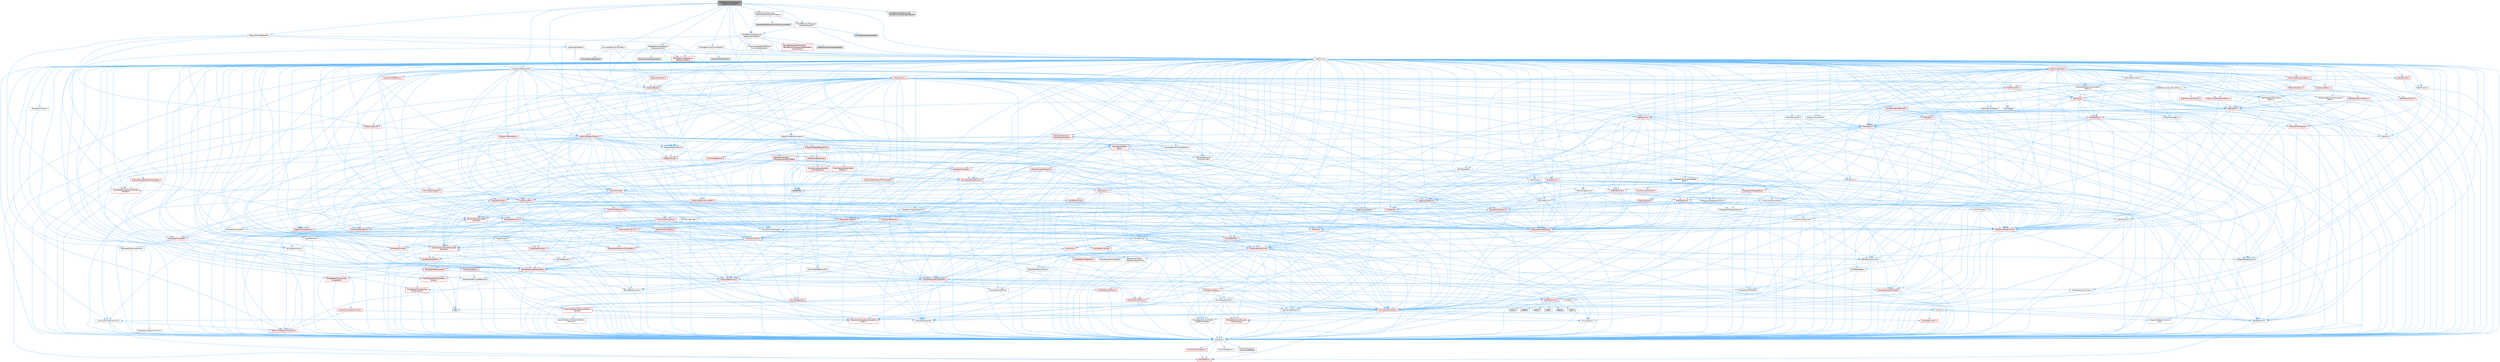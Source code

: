 digraph "WorldPartitionDataLayerToAssetCommandLet.h"
{
 // INTERACTIVE_SVG=YES
 // LATEX_PDF_SIZE
  bgcolor="transparent";
  edge [fontname=Helvetica,fontsize=10,labelfontname=Helvetica,labelfontsize=10];
  node [fontname=Helvetica,fontsize=10,shape=box,height=0.2,width=0.4];
  Node1 [id="Node000001",label="WorldPartitionDataLayerTo\lAssetCommandLet.h",height=0.2,width=0.4,color="gray40", fillcolor="grey60", style="filled", fontcolor="black",tooltip=" "];
  Node1 -> Node2 [id="edge1_Node000001_Node000002",color="steelblue1",style="solid",tooltip=" "];
  Node2 [id="Node000002",label="CoreMinimal.h",height=0.2,width=0.4,color="grey40", fillcolor="white", style="filled",URL="$d7/d67/CoreMinimal_8h.html",tooltip=" "];
  Node2 -> Node3 [id="edge2_Node000002_Node000003",color="steelblue1",style="solid",tooltip=" "];
  Node3 [id="Node000003",label="CoreTypes.h",height=0.2,width=0.4,color="grey40", fillcolor="white", style="filled",URL="$dc/dec/CoreTypes_8h.html",tooltip=" "];
  Node3 -> Node4 [id="edge3_Node000003_Node000004",color="steelblue1",style="solid",tooltip=" "];
  Node4 [id="Node000004",label="HAL/Platform.h",height=0.2,width=0.4,color="red", fillcolor="#FFF0F0", style="filled",URL="$d9/dd0/Platform_8h.html",tooltip=" "];
  Node3 -> Node14 [id="edge4_Node000003_Node000014",color="steelblue1",style="solid",tooltip=" "];
  Node14 [id="Node000014",label="ProfilingDebugging\l/UMemoryDefines.h",height=0.2,width=0.4,color="grey40", fillcolor="white", style="filled",URL="$d2/da2/UMemoryDefines_8h.html",tooltip=" "];
  Node3 -> Node15 [id="edge5_Node000003_Node000015",color="steelblue1",style="solid",tooltip=" "];
  Node15 [id="Node000015",label="Misc/CoreMiscDefines.h",height=0.2,width=0.4,color="red", fillcolor="#FFF0F0", style="filled",URL="$da/d38/CoreMiscDefines_8h.html",tooltip=" "];
  Node15 -> Node4 [id="edge6_Node000015_Node000004",color="steelblue1",style="solid",tooltip=" "];
  Node3 -> Node16 [id="edge7_Node000003_Node000016",color="steelblue1",style="solid",tooltip=" "];
  Node16 [id="Node000016",label="Misc/CoreDefines.h",height=0.2,width=0.4,color="grey40", fillcolor="white", style="filled",URL="$d3/dd2/CoreDefines_8h.html",tooltip=" "];
  Node2 -> Node17 [id="edge8_Node000002_Node000017",color="steelblue1",style="solid",tooltip=" "];
  Node17 [id="Node000017",label="CoreFwd.h",height=0.2,width=0.4,color="grey40", fillcolor="white", style="filled",URL="$d1/d1e/CoreFwd_8h.html",tooltip=" "];
  Node17 -> Node3 [id="edge9_Node000017_Node000003",color="steelblue1",style="solid",tooltip=" "];
  Node17 -> Node18 [id="edge10_Node000017_Node000018",color="steelblue1",style="solid",tooltip=" "];
  Node18 [id="Node000018",label="Containers/ContainersFwd.h",height=0.2,width=0.4,color="grey40", fillcolor="white", style="filled",URL="$d4/d0a/ContainersFwd_8h.html",tooltip=" "];
  Node18 -> Node4 [id="edge11_Node000018_Node000004",color="steelblue1",style="solid",tooltip=" "];
  Node18 -> Node3 [id="edge12_Node000018_Node000003",color="steelblue1",style="solid",tooltip=" "];
  Node18 -> Node19 [id="edge13_Node000018_Node000019",color="steelblue1",style="solid",tooltip=" "];
  Node19 [id="Node000019",label="Traits/IsContiguousContainer.h",height=0.2,width=0.4,color="red", fillcolor="#FFF0F0", style="filled",URL="$d5/d3c/IsContiguousContainer_8h.html",tooltip=" "];
  Node19 -> Node3 [id="edge14_Node000019_Node000003",color="steelblue1",style="solid",tooltip=" "];
  Node17 -> Node22 [id="edge15_Node000017_Node000022",color="steelblue1",style="solid",tooltip=" "];
  Node22 [id="Node000022",label="Math/MathFwd.h",height=0.2,width=0.4,color="grey40", fillcolor="white", style="filled",URL="$d2/d10/MathFwd_8h.html",tooltip=" "];
  Node22 -> Node4 [id="edge16_Node000022_Node000004",color="steelblue1",style="solid",tooltip=" "];
  Node17 -> Node23 [id="edge17_Node000017_Node000023",color="steelblue1",style="solid",tooltip=" "];
  Node23 [id="Node000023",label="UObject/UObjectHierarchy\lFwd.h",height=0.2,width=0.4,color="grey40", fillcolor="white", style="filled",URL="$d3/d13/UObjectHierarchyFwd_8h.html",tooltip=" "];
  Node2 -> Node23 [id="edge18_Node000002_Node000023",color="steelblue1",style="solid",tooltip=" "];
  Node2 -> Node18 [id="edge19_Node000002_Node000018",color="steelblue1",style="solid",tooltip=" "];
  Node2 -> Node24 [id="edge20_Node000002_Node000024",color="steelblue1",style="solid",tooltip=" "];
  Node24 [id="Node000024",label="Misc/VarArgs.h",height=0.2,width=0.4,color="grey40", fillcolor="white", style="filled",URL="$d5/d6f/VarArgs_8h.html",tooltip=" "];
  Node24 -> Node3 [id="edge21_Node000024_Node000003",color="steelblue1",style="solid",tooltip=" "];
  Node2 -> Node25 [id="edge22_Node000002_Node000025",color="steelblue1",style="solid",tooltip=" "];
  Node25 [id="Node000025",label="Logging/LogVerbosity.h",height=0.2,width=0.4,color="grey40", fillcolor="white", style="filled",URL="$d2/d8f/LogVerbosity_8h.html",tooltip=" "];
  Node25 -> Node3 [id="edge23_Node000025_Node000003",color="steelblue1",style="solid",tooltip=" "];
  Node2 -> Node26 [id="edge24_Node000002_Node000026",color="steelblue1",style="solid",tooltip=" "];
  Node26 [id="Node000026",label="Misc/OutputDevice.h",height=0.2,width=0.4,color="grey40", fillcolor="white", style="filled",URL="$d7/d32/OutputDevice_8h.html",tooltip=" "];
  Node26 -> Node17 [id="edge25_Node000026_Node000017",color="steelblue1",style="solid",tooltip=" "];
  Node26 -> Node3 [id="edge26_Node000026_Node000003",color="steelblue1",style="solid",tooltip=" "];
  Node26 -> Node25 [id="edge27_Node000026_Node000025",color="steelblue1",style="solid",tooltip=" "];
  Node26 -> Node24 [id="edge28_Node000026_Node000024",color="steelblue1",style="solid",tooltip=" "];
  Node26 -> Node27 [id="edge29_Node000026_Node000027",color="steelblue1",style="solid",tooltip=" "];
  Node27 [id="Node000027",label="Templates/IsArrayOrRefOf\lTypeByPredicate.h",height=0.2,width=0.4,color="grey40", fillcolor="white", style="filled",URL="$d6/da1/IsArrayOrRefOfTypeByPredicate_8h.html",tooltip=" "];
  Node27 -> Node3 [id="edge30_Node000027_Node000003",color="steelblue1",style="solid",tooltip=" "];
  Node26 -> Node28 [id="edge31_Node000026_Node000028",color="steelblue1",style="solid",tooltip=" "];
  Node28 [id="Node000028",label="Templates/IsValidVariadic\lFunctionArg.h",height=0.2,width=0.4,color="red", fillcolor="#FFF0F0", style="filled",URL="$d0/dc8/IsValidVariadicFunctionArg_8h.html",tooltip=" "];
  Node28 -> Node3 [id="edge32_Node000028_Node000003",color="steelblue1",style="solid",tooltip=" "];
  Node26 -> Node30 [id="edge33_Node000026_Node000030",color="steelblue1",style="solid",tooltip=" "];
  Node30 [id="Node000030",label="Traits/IsCharEncodingCompatible\lWith.h",height=0.2,width=0.4,color="red", fillcolor="#FFF0F0", style="filled",URL="$df/dd1/IsCharEncodingCompatibleWith_8h.html",tooltip=" "];
  Node2 -> Node32 [id="edge34_Node000002_Node000032",color="steelblue1",style="solid",tooltip=" "];
  Node32 [id="Node000032",label="HAL/PlatformCrt.h",height=0.2,width=0.4,color="red", fillcolor="#FFF0F0", style="filled",URL="$d8/d75/PlatformCrt_8h.html",tooltip=" "];
  Node32 -> Node33 [id="edge35_Node000032_Node000033",color="steelblue1",style="solid",tooltip=" "];
  Node33 [id="Node000033",label="new",height=0.2,width=0.4,color="grey60", fillcolor="#E0E0E0", style="filled",tooltip=" "];
  Node32 -> Node34 [id="edge36_Node000032_Node000034",color="steelblue1",style="solid",tooltip=" "];
  Node34 [id="Node000034",label="wchar.h",height=0.2,width=0.4,color="grey60", fillcolor="#E0E0E0", style="filled",tooltip=" "];
  Node32 -> Node35 [id="edge37_Node000032_Node000035",color="steelblue1",style="solid",tooltip=" "];
  Node35 [id="Node000035",label="stddef.h",height=0.2,width=0.4,color="grey60", fillcolor="#E0E0E0", style="filled",tooltip=" "];
  Node32 -> Node36 [id="edge38_Node000032_Node000036",color="steelblue1",style="solid",tooltip=" "];
  Node36 [id="Node000036",label="stdlib.h",height=0.2,width=0.4,color="grey60", fillcolor="#E0E0E0", style="filled",tooltip=" "];
  Node32 -> Node37 [id="edge39_Node000032_Node000037",color="steelblue1",style="solid",tooltip=" "];
  Node37 [id="Node000037",label="stdio.h",height=0.2,width=0.4,color="grey60", fillcolor="#E0E0E0", style="filled",tooltip=" "];
  Node32 -> Node38 [id="edge40_Node000032_Node000038",color="steelblue1",style="solid",tooltip=" "];
  Node38 [id="Node000038",label="stdarg.h",height=0.2,width=0.4,color="grey60", fillcolor="#E0E0E0", style="filled",tooltip=" "];
  Node32 -> Node39 [id="edge41_Node000032_Node000039",color="steelblue1",style="solid",tooltip=" "];
  Node39 [id="Node000039",label="math.h",height=0.2,width=0.4,color="grey60", fillcolor="#E0E0E0", style="filled",tooltip=" "];
  Node2 -> Node42 [id="edge42_Node000002_Node000042",color="steelblue1",style="solid",tooltip=" "];
  Node42 [id="Node000042",label="HAL/PlatformMisc.h",height=0.2,width=0.4,color="red", fillcolor="#FFF0F0", style="filled",URL="$d0/df5/PlatformMisc_8h.html",tooltip=" "];
  Node42 -> Node3 [id="edge43_Node000042_Node000003",color="steelblue1",style="solid",tooltip=" "];
  Node2 -> Node61 [id="edge44_Node000002_Node000061",color="steelblue1",style="solid",tooltip=" "];
  Node61 [id="Node000061",label="Misc/AssertionMacros.h",height=0.2,width=0.4,color="red", fillcolor="#FFF0F0", style="filled",URL="$d0/dfa/AssertionMacros_8h.html",tooltip=" "];
  Node61 -> Node3 [id="edge45_Node000061_Node000003",color="steelblue1",style="solid",tooltip=" "];
  Node61 -> Node4 [id="edge46_Node000061_Node000004",color="steelblue1",style="solid",tooltip=" "];
  Node61 -> Node42 [id="edge47_Node000061_Node000042",color="steelblue1",style="solid",tooltip=" "];
  Node61 -> Node62 [id="edge48_Node000061_Node000062",color="steelblue1",style="solid",tooltip=" "];
  Node62 [id="Node000062",label="Templates/EnableIf.h",height=0.2,width=0.4,color="grey40", fillcolor="white", style="filled",URL="$d7/d60/EnableIf_8h.html",tooltip=" "];
  Node62 -> Node3 [id="edge49_Node000062_Node000003",color="steelblue1",style="solid",tooltip=" "];
  Node61 -> Node27 [id="edge50_Node000061_Node000027",color="steelblue1",style="solid",tooltip=" "];
  Node61 -> Node28 [id="edge51_Node000061_Node000028",color="steelblue1",style="solid",tooltip=" "];
  Node61 -> Node30 [id="edge52_Node000061_Node000030",color="steelblue1",style="solid",tooltip=" "];
  Node61 -> Node24 [id="edge53_Node000061_Node000024",color="steelblue1",style="solid",tooltip=" "];
  Node2 -> Node70 [id="edge54_Node000002_Node000070",color="steelblue1",style="solid",tooltip=" "];
  Node70 [id="Node000070",label="Templates/IsPointer.h",height=0.2,width=0.4,color="grey40", fillcolor="white", style="filled",URL="$d7/d05/IsPointer_8h.html",tooltip=" "];
  Node70 -> Node3 [id="edge55_Node000070_Node000003",color="steelblue1",style="solid",tooltip=" "];
  Node2 -> Node71 [id="edge56_Node000002_Node000071",color="steelblue1",style="solid",tooltip=" "];
  Node71 [id="Node000071",label="HAL/PlatformMemory.h",height=0.2,width=0.4,color="red", fillcolor="#FFF0F0", style="filled",URL="$de/d68/PlatformMemory_8h.html",tooltip=" "];
  Node71 -> Node3 [id="edge57_Node000071_Node000003",color="steelblue1",style="solid",tooltip=" "];
  Node2 -> Node54 [id="edge58_Node000002_Node000054",color="steelblue1",style="solid",tooltip=" "];
  Node54 [id="Node000054",label="HAL/PlatformAtomics.h",height=0.2,width=0.4,color="red", fillcolor="#FFF0F0", style="filled",URL="$d3/d36/PlatformAtomics_8h.html",tooltip=" "];
  Node54 -> Node3 [id="edge59_Node000054_Node000003",color="steelblue1",style="solid",tooltip=" "];
  Node2 -> Node76 [id="edge60_Node000002_Node000076",color="steelblue1",style="solid",tooltip=" "];
  Node76 [id="Node000076",label="Misc/Exec.h",height=0.2,width=0.4,color="grey40", fillcolor="white", style="filled",URL="$de/ddb/Exec_8h.html",tooltip=" "];
  Node76 -> Node3 [id="edge61_Node000076_Node000003",color="steelblue1",style="solid",tooltip=" "];
  Node76 -> Node61 [id="edge62_Node000076_Node000061",color="steelblue1",style="solid",tooltip=" "];
  Node2 -> Node77 [id="edge63_Node000002_Node000077",color="steelblue1",style="solid",tooltip=" "];
  Node77 [id="Node000077",label="HAL/MemoryBase.h",height=0.2,width=0.4,color="red", fillcolor="#FFF0F0", style="filled",URL="$d6/d9f/MemoryBase_8h.html",tooltip=" "];
  Node77 -> Node3 [id="edge64_Node000077_Node000003",color="steelblue1",style="solid",tooltip=" "];
  Node77 -> Node54 [id="edge65_Node000077_Node000054",color="steelblue1",style="solid",tooltip=" "];
  Node77 -> Node32 [id="edge66_Node000077_Node000032",color="steelblue1",style="solid",tooltip=" "];
  Node77 -> Node76 [id="edge67_Node000077_Node000076",color="steelblue1",style="solid",tooltip=" "];
  Node77 -> Node26 [id="edge68_Node000077_Node000026",color="steelblue1",style="solid",tooltip=" "];
  Node2 -> Node87 [id="edge69_Node000002_Node000087",color="steelblue1",style="solid",tooltip=" "];
  Node87 [id="Node000087",label="HAL/UnrealMemory.h",height=0.2,width=0.4,color="red", fillcolor="#FFF0F0", style="filled",URL="$d9/d96/UnrealMemory_8h.html",tooltip=" "];
  Node87 -> Node3 [id="edge70_Node000087_Node000003",color="steelblue1",style="solid",tooltip=" "];
  Node87 -> Node77 [id="edge71_Node000087_Node000077",color="steelblue1",style="solid",tooltip=" "];
  Node87 -> Node71 [id="edge72_Node000087_Node000071",color="steelblue1",style="solid",tooltip=" "];
  Node87 -> Node70 [id="edge73_Node000087_Node000070",color="steelblue1",style="solid",tooltip=" "];
  Node2 -> Node89 [id="edge74_Node000002_Node000089",color="steelblue1",style="solid",tooltip=" "];
  Node89 [id="Node000089",label="Templates/IsArithmetic.h",height=0.2,width=0.4,color="grey40", fillcolor="white", style="filled",URL="$d2/d5d/IsArithmetic_8h.html",tooltip=" "];
  Node89 -> Node3 [id="edge75_Node000089_Node000003",color="steelblue1",style="solid",tooltip=" "];
  Node2 -> Node83 [id="edge76_Node000002_Node000083",color="steelblue1",style="solid",tooltip=" "];
  Node83 [id="Node000083",label="Templates/AndOrNot.h",height=0.2,width=0.4,color="grey40", fillcolor="white", style="filled",URL="$db/d0a/AndOrNot_8h.html",tooltip=" "];
  Node83 -> Node3 [id="edge77_Node000083_Node000003",color="steelblue1",style="solid",tooltip=" "];
  Node2 -> Node90 [id="edge78_Node000002_Node000090",color="steelblue1",style="solid",tooltip=" "];
  Node90 [id="Node000090",label="Templates/IsPODType.h",height=0.2,width=0.4,color="grey40", fillcolor="white", style="filled",URL="$d7/db1/IsPODType_8h.html",tooltip=" "];
  Node90 -> Node3 [id="edge79_Node000090_Node000003",color="steelblue1",style="solid",tooltip=" "];
  Node2 -> Node91 [id="edge80_Node000002_Node000091",color="steelblue1",style="solid",tooltip=" "];
  Node91 [id="Node000091",label="Templates/IsUECoreType.h",height=0.2,width=0.4,color="red", fillcolor="#FFF0F0", style="filled",URL="$d1/db8/IsUECoreType_8h.html",tooltip=" "];
  Node91 -> Node3 [id="edge81_Node000091_Node000003",color="steelblue1",style="solid",tooltip=" "];
  Node2 -> Node84 [id="edge82_Node000002_Node000084",color="steelblue1",style="solid",tooltip=" "];
  Node84 [id="Node000084",label="Templates/IsTriviallyCopy\lConstructible.h",height=0.2,width=0.4,color="red", fillcolor="#FFF0F0", style="filled",URL="$d3/d78/IsTriviallyCopyConstructible_8h.html",tooltip=" "];
  Node84 -> Node3 [id="edge83_Node000084_Node000003",color="steelblue1",style="solid",tooltip=" "];
  Node2 -> Node92 [id="edge84_Node000002_Node000092",color="steelblue1",style="solid",tooltip=" "];
  Node92 [id="Node000092",label="Templates/UnrealTypeTraits.h",height=0.2,width=0.4,color="red", fillcolor="#FFF0F0", style="filled",URL="$d2/d2d/UnrealTypeTraits_8h.html",tooltip=" "];
  Node92 -> Node3 [id="edge85_Node000092_Node000003",color="steelblue1",style="solid",tooltip=" "];
  Node92 -> Node70 [id="edge86_Node000092_Node000070",color="steelblue1",style="solid",tooltip=" "];
  Node92 -> Node61 [id="edge87_Node000092_Node000061",color="steelblue1",style="solid",tooltip=" "];
  Node92 -> Node83 [id="edge88_Node000092_Node000083",color="steelblue1",style="solid",tooltip=" "];
  Node92 -> Node62 [id="edge89_Node000092_Node000062",color="steelblue1",style="solid",tooltip=" "];
  Node92 -> Node89 [id="edge90_Node000092_Node000089",color="steelblue1",style="solid",tooltip=" "];
  Node92 -> Node90 [id="edge91_Node000092_Node000090",color="steelblue1",style="solid",tooltip=" "];
  Node92 -> Node91 [id="edge92_Node000092_Node000091",color="steelblue1",style="solid",tooltip=" "];
  Node92 -> Node84 [id="edge93_Node000092_Node000084",color="steelblue1",style="solid",tooltip=" "];
  Node2 -> Node62 [id="edge94_Node000002_Node000062",color="steelblue1",style="solid",tooltip=" "];
  Node2 -> Node94 [id="edge95_Node000002_Node000094",color="steelblue1",style="solid",tooltip=" "];
  Node94 [id="Node000094",label="Templates/RemoveReference.h",height=0.2,width=0.4,color="grey40", fillcolor="white", style="filled",URL="$da/dbe/RemoveReference_8h.html",tooltip=" "];
  Node94 -> Node3 [id="edge96_Node000094_Node000003",color="steelblue1",style="solid",tooltip=" "];
  Node2 -> Node95 [id="edge97_Node000002_Node000095",color="steelblue1",style="solid",tooltip=" "];
  Node95 [id="Node000095",label="Templates/IntegralConstant.h",height=0.2,width=0.4,color="grey40", fillcolor="white", style="filled",URL="$db/d1b/IntegralConstant_8h.html",tooltip=" "];
  Node95 -> Node3 [id="edge98_Node000095_Node000003",color="steelblue1",style="solid",tooltip=" "];
  Node2 -> Node96 [id="edge99_Node000002_Node000096",color="steelblue1",style="solid",tooltip=" "];
  Node96 [id="Node000096",label="Templates/IsClass.h",height=0.2,width=0.4,color="grey40", fillcolor="white", style="filled",URL="$db/dcb/IsClass_8h.html",tooltip=" "];
  Node96 -> Node3 [id="edge100_Node000096_Node000003",color="steelblue1",style="solid",tooltip=" "];
  Node2 -> Node97 [id="edge101_Node000002_Node000097",color="steelblue1",style="solid",tooltip=" "];
  Node97 [id="Node000097",label="Templates/TypeCompatible\lBytes.h",height=0.2,width=0.4,color="red", fillcolor="#FFF0F0", style="filled",URL="$df/d0a/TypeCompatibleBytes_8h.html",tooltip=" "];
  Node97 -> Node3 [id="edge102_Node000097_Node000003",color="steelblue1",style="solid",tooltip=" "];
  Node97 -> Node33 [id="edge103_Node000097_Node000033",color="steelblue1",style="solid",tooltip=" "];
  Node2 -> Node19 [id="edge104_Node000002_Node000019",color="steelblue1",style="solid",tooltip=" "];
  Node2 -> Node98 [id="edge105_Node000002_Node000098",color="steelblue1",style="solid",tooltip=" "];
  Node98 [id="Node000098",label="Templates/UnrealTemplate.h",height=0.2,width=0.4,color="red", fillcolor="#FFF0F0", style="filled",URL="$d4/d24/UnrealTemplate_8h.html",tooltip=" "];
  Node98 -> Node3 [id="edge106_Node000098_Node000003",color="steelblue1",style="solid",tooltip=" "];
  Node98 -> Node70 [id="edge107_Node000098_Node000070",color="steelblue1",style="solid",tooltip=" "];
  Node98 -> Node87 [id="edge108_Node000098_Node000087",color="steelblue1",style="solid",tooltip=" "];
  Node98 -> Node92 [id="edge109_Node000098_Node000092",color="steelblue1",style="solid",tooltip=" "];
  Node98 -> Node94 [id="edge110_Node000098_Node000094",color="steelblue1",style="solid",tooltip=" "];
  Node98 -> Node97 [id="edge111_Node000098_Node000097",color="steelblue1",style="solid",tooltip=" "];
  Node98 -> Node19 [id="edge112_Node000098_Node000019",color="steelblue1",style="solid",tooltip=" "];
  Node2 -> Node47 [id="edge113_Node000002_Node000047",color="steelblue1",style="solid",tooltip=" "];
  Node47 [id="Node000047",label="Math/NumericLimits.h",height=0.2,width=0.4,color="grey40", fillcolor="white", style="filled",URL="$df/d1b/NumericLimits_8h.html",tooltip=" "];
  Node47 -> Node3 [id="edge114_Node000047_Node000003",color="steelblue1",style="solid",tooltip=" "];
  Node2 -> Node102 [id="edge115_Node000002_Node000102",color="steelblue1",style="solid",tooltip=" "];
  Node102 [id="Node000102",label="HAL/PlatformMath.h",height=0.2,width=0.4,color="red", fillcolor="#FFF0F0", style="filled",URL="$dc/d53/PlatformMath_8h.html",tooltip=" "];
  Node102 -> Node3 [id="edge116_Node000102_Node000003",color="steelblue1",style="solid",tooltip=" "];
  Node2 -> Node85 [id="edge117_Node000002_Node000085",color="steelblue1",style="solid",tooltip=" "];
  Node85 [id="Node000085",label="Templates/IsTriviallyCopy\lAssignable.h",height=0.2,width=0.4,color="red", fillcolor="#FFF0F0", style="filled",URL="$d2/df2/IsTriviallyCopyAssignable_8h.html",tooltip=" "];
  Node85 -> Node3 [id="edge118_Node000085_Node000003",color="steelblue1",style="solid",tooltip=" "];
  Node2 -> Node110 [id="edge119_Node000002_Node000110",color="steelblue1",style="solid",tooltip=" "];
  Node110 [id="Node000110",label="Templates/MemoryOps.h",height=0.2,width=0.4,color="red", fillcolor="#FFF0F0", style="filled",URL="$db/dea/MemoryOps_8h.html",tooltip=" "];
  Node110 -> Node3 [id="edge120_Node000110_Node000003",color="steelblue1",style="solid",tooltip=" "];
  Node110 -> Node87 [id="edge121_Node000110_Node000087",color="steelblue1",style="solid",tooltip=" "];
  Node110 -> Node85 [id="edge122_Node000110_Node000085",color="steelblue1",style="solid",tooltip=" "];
  Node110 -> Node84 [id="edge123_Node000110_Node000084",color="steelblue1",style="solid",tooltip=" "];
  Node110 -> Node92 [id="edge124_Node000110_Node000092",color="steelblue1",style="solid",tooltip=" "];
  Node110 -> Node33 [id="edge125_Node000110_Node000033",color="steelblue1",style="solid",tooltip=" "];
  Node2 -> Node111 [id="edge126_Node000002_Node000111",color="steelblue1",style="solid",tooltip=" "];
  Node111 [id="Node000111",label="Containers/ContainerAllocation\lPolicies.h",height=0.2,width=0.4,color="red", fillcolor="#FFF0F0", style="filled",URL="$d7/dff/ContainerAllocationPolicies_8h.html",tooltip=" "];
  Node111 -> Node3 [id="edge127_Node000111_Node000003",color="steelblue1",style="solid",tooltip=" "];
  Node111 -> Node111 [id="edge128_Node000111_Node000111",color="steelblue1",style="solid",tooltip=" "];
  Node111 -> Node102 [id="edge129_Node000111_Node000102",color="steelblue1",style="solid",tooltip=" "];
  Node111 -> Node87 [id="edge130_Node000111_Node000087",color="steelblue1",style="solid",tooltip=" "];
  Node111 -> Node47 [id="edge131_Node000111_Node000047",color="steelblue1",style="solid",tooltip=" "];
  Node111 -> Node61 [id="edge132_Node000111_Node000061",color="steelblue1",style="solid",tooltip=" "];
  Node111 -> Node110 [id="edge133_Node000111_Node000110",color="steelblue1",style="solid",tooltip=" "];
  Node111 -> Node97 [id="edge134_Node000111_Node000097",color="steelblue1",style="solid",tooltip=" "];
  Node2 -> Node114 [id="edge135_Node000002_Node000114",color="steelblue1",style="solid",tooltip=" "];
  Node114 [id="Node000114",label="Templates/IsEnumClass.h",height=0.2,width=0.4,color="grey40", fillcolor="white", style="filled",URL="$d7/d15/IsEnumClass_8h.html",tooltip=" "];
  Node114 -> Node3 [id="edge136_Node000114_Node000003",color="steelblue1",style="solid",tooltip=" "];
  Node114 -> Node83 [id="edge137_Node000114_Node000083",color="steelblue1",style="solid",tooltip=" "];
  Node2 -> Node115 [id="edge138_Node000002_Node000115",color="steelblue1",style="solid",tooltip=" "];
  Node115 [id="Node000115",label="HAL/PlatformProperties.h",height=0.2,width=0.4,color="red", fillcolor="#FFF0F0", style="filled",URL="$d9/db0/PlatformProperties_8h.html",tooltip=" "];
  Node115 -> Node3 [id="edge139_Node000115_Node000003",color="steelblue1",style="solid",tooltip=" "];
  Node2 -> Node118 [id="edge140_Node000002_Node000118",color="steelblue1",style="solid",tooltip=" "];
  Node118 [id="Node000118",label="Misc/EngineVersionBase.h",height=0.2,width=0.4,color="grey40", fillcolor="white", style="filled",URL="$d5/d2b/EngineVersionBase_8h.html",tooltip=" "];
  Node118 -> Node3 [id="edge141_Node000118_Node000003",color="steelblue1",style="solid",tooltip=" "];
  Node2 -> Node119 [id="edge142_Node000002_Node000119",color="steelblue1",style="solid",tooltip=" "];
  Node119 [id="Node000119",label="Internationalization\l/TextNamespaceFwd.h",height=0.2,width=0.4,color="grey40", fillcolor="white", style="filled",URL="$d8/d97/TextNamespaceFwd_8h.html",tooltip=" "];
  Node119 -> Node3 [id="edge143_Node000119_Node000003",color="steelblue1",style="solid",tooltip=" "];
  Node2 -> Node120 [id="edge144_Node000002_Node000120",color="steelblue1",style="solid",tooltip=" "];
  Node120 [id="Node000120",label="Serialization/Archive.h",height=0.2,width=0.4,color="red", fillcolor="#FFF0F0", style="filled",URL="$d7/d3b/Archive_8h.html",tooltip=" "];
  Node120 -> Node17 [id="edge145_Node000120_Node000017",color="steelblue1",style="solid",tooltip=" "];
  Node120 -> Node3 [id="edge146_Node000120_Node000003",color="steelblue1",style="solid",tooltip=" "];
  Node120 -> Node115 [id="edge147_Node000120_Node000115",color="steelblue1",style="solid",tooltip=" "];
  Node120 -> Node119 [id="edge148_Node000120_Node000119",color="steelblue1",style="solid",tooltip=" "];
  Node120 -> Node22 [id="edge149_Node000120_Node000022",color="steelblue1",style="solid",tooltip=" "];
  Node120 -> Node61 [id="edge150_Node000120_Node000061",color="steelblue1",style="solid",tooltip=" "];
  Node120 -> Node118 [id="edge151_Node000120_Node000118",color="steelblue1",style="solid",tooltip=" "];
  Node120 -> Node24 [id="edge152_Node000120_Node000024",color="steelblue1",style="solid",tooltip=" "];
  Node120 -> Node62 [id="edge153_Node000120_Node000062",color="steelblue1",style="solid",tooltip=" "];
  Node120 -> Node27 [id="edge154_Node000120_Node000027",color="steelblue1",style="solid",tooltip=" "];
  Node120 -> Node114 [id="edge155_Node000120_Node000114",color="steelblue1",style="solid",tooltip=" "];
  Node120 -> Node28 [id="edge156_Node000120_Node000028",color="steelblue1",style="solid",tooltip=" "];
  Node120 -> Node98 [id="edge157_Node000120_Node000098",color="steelblue1",style="solid",tooltip=" "];
  Node120 -> Node30 [id="edge158_Node000120_Node000030",color="steelblue1",style="solid",tooltip=" "];
  Node120 -> Node123 [id="edge159_Node000120_Node000123",color="steelblue1",style="solid",tooltip=" "];
  Node123 [id="Node000123",label="UObject/ObjectVersion.h",height=0.2,width=0.4,color="grey40", fillcolor="white", style="filled",URL="$da/d63/ObjectVersion_8h.html",tooltip=" "];
  Node123 -> Node3 [id="edge160_Node000123_Node000003",color="steelblue1",style="solid",tooltip=" "];
  Node2 -> Node124 [id="edge161_Node000002_Node000124",color="steelblue1",style="solid",tooltip=" "];
  Node124 [id="Node000124",label="Templates/Less.h",height=0.2,width=0.4,color="grey40", fillcolor="white", style="filled",URL="$de/dc8/Less_8h.html",tooltip=" "];
  Node124 -> Node3 [id="edge162_Node000124_Node000003",color="steelblue1",style="solid",tooltip=" "];
  Node124 -> Node98 [id="edge163_Node000124_Node000098",color="steelblue1",style="solid",tooltip=" "];
  Node2 -> Node125 [id="edge164_Node000002_Node000125",color="steelblue1",style="solid",tooltip=" "];
  Node125 [id="Node000125",label="Templates/Sorting.h",height=0.2,width=0.4,color="red", fillcolor="#FFF0F0", style="filled",URL="$d3/d9e/Sorting_8h.html",tooltip=" "];
  Node125 -> Node3 [id="edge165_Node000125_Node000003",color="steelblue1",style="solid",tooltip=" "];
  Node125 -> Node102 [id="edge166_Node000125_Node000102",color="steelblue1",style="solid",tooltip=" "];
  Node125 -> Node124 [id="edge167_Node000125_Node000124",color="steelblue1",style="solid",tooltip=" "];
  Node2 -> Node136 [id="edge168_Node000002_Node000136",color="steelblue1",style="solid",tooltip=" "];
  Node136 [id="Node000136",label="Misc/Char.h",height=0.2,width=0.4,color="red", fillcolor="#FFF0F0", style="filled",URL="$d0/d58/Char_8h.html",tooltip=" "];
  Node136 -> Node3 [id="edge169_Node000136_Node000003",color="steelblue1",style="solid",tooltip=" "];
  Node2 -> Node139 [id="edge170_Node000002_Node000139",color="steelblue1",style="solid",tooltip=" "];
  Node139 [id="Node000139",label="GenericPlatform/GenericPlatform\lStricmp.h",height=0.2,width=0.4,color="grey40", fillcolor="white", style="filled",URL="$d2/d86/GenericPlatformStricmp_8h.html",tooltip=" "];
  Node139 -> Node3 [id="edge171_Node000139_Node000003",color="steelblue1",style="solid",tooltip=" "];
  Node2 -> Node140 [id="edge172_Node000002_Node000140",color="steelblue1",style="solid",tooltip=" "];
  Node140 [id="Node000140",label="GenericPlatform/GenericPlatform\lString.h",height=0.2,width=0.4,color="red", fillcolor="#FFF0F0", style="filled",URL="$dd/d20/GenericPlatformString_8h.html",tooltip=" "];
  Node140 -> Node3 [id="edge173_Node000140_Node000003",color="steelblue1",style="solid",tooltip=" "];
  Node140 -> Node139 [id="edge174_Node000140_Node000139",color="steelblue1",style="solid",tooltip=" "];
  Node140 -> Node62 [id="edge175_Node000140_Node000062",color="steelblue1",style="solid",tooltip=" "];
  Node140 -> Node30 [id="edge176_Node000140_Node000030",color="steelblue1",style="solid",tooltip=" "];
  Node2 -> Node73 [id="edge177_Node000002_Node000073",color="steelblue1",style="solid",tooltip=" "];
  Node73 [id="Node000073",label="HAL/PlatformString.h",height=0.2,width=0.4,color="red", fillcolor="#FFF0F0", style="filled",URL="$db/db5/PlatformString_8h.html",tooltip=" "];
  Node73 -> Node3 [id="edge178_Node000073_Node000003",color="steelblue1",style="solid",tooltip=" "];
  Node2 -> Node143 [id="edge179_Node000002_Node000143",color="steelblue1",style="solid",tooltip=" "];
  Node143 [id="Node000143",label="Misc/CString.h",height=0.2,width=0.4,color="grey40", fillcolor="white", style="filled",URL="$d2/d49/CString_8h.html",tooltip=" "];
  Node143 -> Node3 [id="edge180_Node000143_Node000003",color="steelblue1",style="solid",tooltip=" "];
  Node143 -> Node32 [id="edge181_Node000143_Node000032",color="steelblue1",style="solid",tooltip=" "];
  Node143 -> Node73 [id="edge182_Node000143_Node000073",color="steelblue1",style="solid",tooltip=" "];
  Node143 -> Node61 [id="edge183_Node000143_Node000061",color="steelblue1",style="solid",tooltip=" "];
  Node143 -> Node136 [id="edge184_Node000143_Node000136",color="steelblue1",style="solid",tooltip=" "];
  Node143 -> Node24 [id="edge185_Node000143_Node000024",color="steelblue1",style="solid",tooltip=" "];
  Node143 -> Node27 [id="edge186_Node000143_Node000027",color="steelblue1",style="solid",tooltip=" "];
  Node143 -> Node28 [id="edge187_Node000143_Node000028",color="steelblue1",style="solid",tooltip=" "];
  Node143 -> Node30 [id="edge188_Node000143_Node000030",color="steelblue1",style="solid",tooltip=" "];
  Node2 -> Node144 [id="edge189_Node000002_Node000144",color="steelblue1",style="solid",tooltip=" "];
  Node144 [id="Node000144",label="Misc/Crc.h",height=0.2,width=0.4,color="red", fillcolor="#FFF0F0", style="filled",URL="$d4/dd2/Crc_8h.html",tooltip=" "];
  Node144 -> Node3 [id="edge190_Node000144_Node000003",color="steelblue1",style="solid",tooltip=" "];
  Node144 -> Node73 [id="edge191_Node000144_Node000073",color="steelblue1",style="solid",tooltip=" "];
  Node144 -> Node61 [id="edge192_Node000144_Node000061",color="steelblue1",style="solid",tooltip=" "];
  Node144 -> Node143 [id="edge193_Node000144_Node000143",color="steelblue1",style="solid",tooltip=" "];
  Node144 -> Node136 [id="edge194_Node000144_Node000136",color="steelblue1",style="solid",tooltip=" "];
  Node144 -> Node92 [id="edge195_Node000144_Node000092",color="steelblue1",style="solid",tooltip=" "];
  Node2 -> Node135 [id="edge196_Node000002_Node000135",color="steelblue1",style="solid",tooltip=" "];
  Node135 [id="Node000135",label="Math/UnrealMathUtility.h",height=0.2,width=0.4,color="red", fillcolor="#FFF0F0", style="filled",URL="$db/db8/UnrealMathUtility_8h.html",tooltip=" "];
  Node135 -> Node3 [id="edge197_Node000135_Node000003",color="steelblue1",style="solid",tooltip=" "];
  Node135 -> Node61 [id="edge198_Node000135_Node000061",color="steelblue1",style="solid",tooltip=" "];
  Node135 -> Node102 [id="edge199_Node000135_Node000102",color="steelblue1",style="solid",tooltip=" "];
  Node135 -> Node22 [id="edge200_Node000135_Node000022",color="steelblue1",style="solid",tooltip=" "];
  Node2 -> Node145 [id="edge201_Node000002_Node000145",color="steelblue1",style="solid",tooltip=" "];
  Node145 [id="Node000145",label="Containers/UnrealString.h",height=0.2,width=0.4,color="red", fillcolor="#FFF0F0", style="filled",URL="$d5/dba/UnrealString_8h.html",tooltip=" "];
  Node2 -> Node149 [id="edge202_Node000002_Node000149",color="steelblue1",style="solid",tooltip=" "];
  Node149 [id="Node000149",label="Containers/Array.h",height=0.2,width=0.4,color="red", fillcolor="#FFF0F0", style="filled",URL="$df/dd0/Array_8h.html",tooltip=" "];
  Node149 -> Node3 [id="edge203_Node000149_Node000003",color="steelblue1",style="solid",tooltip=" "];
  Node149 -> Node61 [id="edge204_Node000149_Node000061",color="steelblue1",style="solid",tooltip=" "];
  Node149 -> Node87 [id="edge205_Node000149_Node000087",color="steelblue1",style="solid",tooltip=" "];
  Node149 -> Node92 [id="edge206_Node000149_Node000092",color="steelblue1",style="solid",tooltip=" "];
  Node149 -> Node98 [id="edge207_Node000149_Node000098",color="steelblue1",style="solid",tooltip=" "];
  Node149 -> Node111 [id="edge208_Node000149_Node000111",color="steelblue1",style="solid",tooltip=" "];
  Node149 -> Node120 [id="edge209_Node000149_Node000120",color="steelblue1",style="solid",tooltip=" "];
  Node149 -> Node128 [id="edge210_Node000149_Node000128",color="steelblue1",style="solid",tooltip=" "];
  Node128 [id="Node000128",label="Templates/Invoke.h",height=0.2,width=0.4,color="red", fillcolor="#FFF0F0", style="filled",URL="$d7/deb/Invoke_8h.html",tooltip=" "];
  Node128 -> Node3 [id="edge211_Node000128_Node000003",color="steelblue1",style="solid",tooltip=" "];
  Node128 -> Node98 [id="edge212_Node000128_Node000098",color="steelblue1",style="solid",tooltip=" "];
  Node149 -> Node124 [id="edge213_Node000149_Node000124",color="steelblue1",style="solid",tooltip=" "];
  Node149 -> Node125 [id="edge214_Node000149_Node000125",color="steelblue1",style="solid",tooltip=" "];
  Node149 -> Node172 [id="edge215_Node000149_Node000172",color="steelblue1",style="solid",tooltip=" "];
  Node172 [id="Node000172",label="Templates/AlignmentTemplates.h",height=0.2,width=0.4,color="red", fillcolor="#FFF0F0", style="filled",URL="$dd/d32/AlignmentTemplates_8h.html",tooltip=" "];
  Node172 -> Node3 [id="edge216_Node000172_Node000003",color="steelblue1",style="solid",tooltip=" "];
  Node172 -> Node70 [id="edge217_Node000172_Node000070",color="steelblue1",style="solid",tooltip=" "];
  Node2 -> Node173 [id="edge218_Node000002_Node000173",color="steelblue1",style="solid",tooltip=" "];
  Node173 [id="Node000173",label="Misc/FrameNumber.h",height=0.2,width=0.4,color="grey40", fillcolor="white", style="filled",URL="$dd/dbd/FrameNumber_8h.html",tooltip=" "];
  Node173 -> Node3 [id="edge219_Node000173_Node000003",color="steelblue1",style="solid",tooltip=" "];
  Node173 -> Node47 [id="edge220_Node000173_Node000047",color="steelblue1",style="solid",tooltip=" "];
  Node173 -> Node135 [id="edge221_Node000173_Node000135",color="steelblue1",style="solid",tooltip=" "];
  Node173 -> Node62 [id="edge222_Node000173_Node000062",color="steelblue1",style="solid",tooltip=" "];
  Node173 -> Node92 [id="edge223_Node000173_Node000092",color="steelblue1",style="solid",tooltip=" "];
  Node2 -> Node174 [id="edge224_Node000002_Node000174",color="steelblue1",style="solid",tooltip=" "];
  Node174 [id="Node000174",label="Misc/Timespan.h",height=0.2,width=0.4,color="grey40", fillcolor="white", style="filled",URL="$da/dd9/Timespan_8h.html",tooltip=" "];
  Node174 -> Node3 [id="edge225_Node000174_Node000003",color="steelblue1",style="solid",tooltip=" "];
  Node174 -> Node175 [id="edge226_Node000174_Node000175",color="steelblue1",style="solid",tooltip=" "];
  Node175 [id="Node000175",label="Math/Interval.h",height=0.2,width=0.4,color="grey40", fillcolor="white", style="filled",URL="$d1/d55/Interval_8h.html",tooltip=" "];
  Node175 -> Node3 [id="edge227_Node000175_Node000003",color="steelblue1",style="solid",tooltip=" "];
  Node175 -> Node89 [id="edge228_Node000175_Node000089",color="steelblue1",style="solid",tooltip=" "];
  Node175 -> Node92 [id="edge229_Node000175_Node000092",color="steelblue1",style="solid",tooltip=" "];
  Node175 -> Node47 [id="edge230_Node000175_Node000047",color="steelblue1",style="solid",tooltip=" "];
  Node175 -> Node135 [id="edge231_Node000175_Node000135",color="steelblue1",style="solid",tooltip=" "];
  Node174 -> Node135 [id="edge232_Node000174_Node000135",color="steelblue1",style="solid",tooltip=" "];
  Node174 -> Node61 [id="edge233_Node000174_Node000061",color="steelblue1",style="solid",tooltip=" "];
  Node2 -> Node176 [id="edge234_Node000002_Node000176",color="steelblue1",style="solid",tooltip=" "];
  Node176 [id="Node000176",label="Containers/StringConv.h",height=0.2,width=0.4,color="red", fillcolor="#FFF0F0", style="filled",URL="$d3/ddf/StringConv_8h.html",tooltip=" "];
  Node176 -> Node3 [id="edge235_Node000176_Node000003",color="steelblue1",style="solid",tooltip=" "];
  Node176 -> Node61 [id="edge236_Node000176_Node000061",color="steelblue1",style="solid",tooltip=" "];
  Node176 -> Node111 [id="edge237_Node000176_Node000111",color="steelblue1",style="solid",tooltip=" "];
  Node176 -> Node149 [id="edge238_Node000176_Node000149",color="steelblue1",style="solid",tooltip=" "];
  Node176 -> Node143 [id="edge239_Node000176_Node000143",color="steelblue1",style="solid",tooltip=" "];
  Node176 -> Node177 [id="edge240_Node000176_Node000177",color="steelblue1",style="solid",tooltip=" "];
  Node177 [id="Node000177",label="Templates/IsArray.h",height=0.2,width=0.4,color="grey40", fillcolor="white", style="filled",URL="$d8/d8d/IsArray_8h.html",tooltip=" "];
  Node177 -> Node3 [id="edge241_Node000177_Node000003",color="steelblue1",style="solid",tooltip=" "];
  Node176 -> Node98 [id="edge242_Node000176_Node000098",color="steelblue1",style="solid",tooltip=" "];
  Node176 -> Node92 [id="edge243_Node000176_Node000092",color="steelblue1",style="solid",tooltip=" "];
  Node176 -> Node30 [id="edge244_Node000176_Node000030",color="steelblue1",style="solid",tooltip=" "];
  Node176 -> Node19 [id="edge245_Node000176_Node000019",color="steelblue1",style="solid",tooltip=" "];
  Node2 -> Node178 [id="edge246_Node000002_Node000178",color="steelblue1",style="solid",tooltip=" "];
  Node178 [id="Node000178",label="UObject/UnrealNames.h",height=0.2,width=0.4,color="red", fillcolor="#FFF0F0", style="filled",URL="$d8/db1/UnrealNames_8h.html",tooltip=" "];
  Node178 -> Node3 [id="edge247_Node000178_Node000003",color="steelblue1",style="solid",tooltip=" "];
  Node2 -> Node180 [id="edge248_Node000002_Node000180",color="steelblue1",style="solid",tooltip=" "];
  Node180 [id="Node000180",label="UObject/NameTypes.h",height=0.2,width=0.4,color="red", fillcolor="#FFF0F0", style="filled",URL="$d6/d35/NameTypes_8h.html",tooltip=" "];
  Node180 -> Node3 [id="edge249_Node000180_Node000003",color="steelblue1",style="solid",tooltip=" "];
  Node180 -> Node61 [id="edge250_Node000180_Node000061",color="steelblue1",style="solid",tooltip=" "];
  Node180 -> Node87 [id="edge251_Node000180_Node000087",color="steelblue1",style="solid",tooltip=" "];
  Node180 -> Node92 [id="edge252_Node000180_Node000092",color="steelblue1",style="solid",tooltip=" "];
  Node180 -> Node98 [id="edge253_Node000180_Node000098",color="steelblue1",style="solid",tooltip=" "];
  Node180 -> Node145 [id="edge254_Node000180_Node000145",color="steelblue1",style="solid",tooltip=" "];
  Node180 -> Node176 [id="edge255_Node000180_Node000176",color="steelblue1",style="solid",tooltip=" "];
  Node180 -> Node44 [id="edge256_Node000180_Node000044",color="steelblue1",style="solid",tooltip=" "];
  Node44 [id="Node000044",label="Containers/StringFwd.h",height=0.2,width=0.4,color="red", fillcolor="#FFF0F0", style="filled",URL="$df/d37/StringFwd_8h.html",tooltip=" "];
  Node44 -> Node3 [id="edge257_Node000044_Node000003",color="steelblue1",style="solid",tooltip=" "];
  Node44 -> Node19 [id="edge258_Node000044_Node000019",color="steelblue1",style="solid",tooltip=" "];
  Node180 -> Node178 [id="edge259_Node000180_Node000178",color="steelblue1",style="solid",tooltip=" "];
  Node2 -> Node188 [id="edge260_Node000002_Node000188",color="steelblue1",style="solid",tooltip=" "];
  Node188 [id="Node000188",label="Misc/Parse.h",height=0.2,width=0.4,color="red", fillcolor="#FFF0F0", style="filled",URL="$dc/d71/Parse_8h.html",tooltip=" "];
  Node188 -> Node44 [id="edge261_Node000188_Node000044",color="steelblue1",style="solid",tooltip=" "];
  Node188 -> Node145 [id="edge262_Node000188_Node000145",color="steelblue1",style="solid",tooltip=" "];
  Node188 -> Node3 [id="edge263_Node000188_Node000003",color="steelblue1",style="solid",tooltip=" "];
  Node188 -> Node32 [id="edge264_Node000188_Node000032",color="steelblue1",style="solid",tooltip=" "];
  Node188 -> Node49 [id="edge265_Node000188_Node000049",color="steelblue1",style="solid",tooltip=" "];
  Node49 [id="Node000049",label="Misc/EnumClassFlags.h",height=0.2,width=0.4,color="grey40", fillcolor="white", style="filled",URL="$d8/de7/EnumClassFlags_8h.html",tooltip=" "];
  Node188 -> Node189 [id="edge266_Node000188_Node000189",color="steelblue1",style="solid",tooltip=" "];
  Node189 [id="Node000189",label="Templates/Function.h",height=0.2,width=0.4,color="red", fillcolor="#FFF0F0", style="filled",URL="$df/df5/Function_8h.html",tooltip=" "];
  Node189 -> Node3 [id="edge267_Node000189_Node000003",color="steelblue1",style="solid",tooltip=" "];
  Node189 -> Node61 [id="edge268_Node000189_Node000061",color="steelblue1",style="solid",tooltip=" "];
  Node189 -> Node87 [id="edge269_Node000189_Node000087",color="steelblue1",style="solid",tooltip=" "];
  Node189 -> Node92 [id="edge270_Node000189_Node000092",color="steelblue1",style="solid",tooltip=" "];
  Node189 -> Node128 [id="edge271_Node000189_Node000128",color="steelblue1",style="solid",tooltip=" "];
  Node189 -> Node98 [id="edge272_Node000189_Node000098",color="steelblue1",style="solid",tooltip=" "];
  Node189 -> Node135 [id="edge273_Node000189_Node000135",color="steelblue1",style="solid",tooltip=" "];
  Node189 -> Node33 [id="edge274_Node000189_Node000033",color="steelblue1",style="solid",tooltip=" "];
  Node2 -> Node172 [id="edge275_Node000002_Node000172",color="steelblue1",style="solid",tooltip=" "];
  Node2 -> Node191 [id="edge276_Node000002_Node000191",color="steelblue1",style="solid",tooltip=" "];
  Node191 [id="Node000191",label="Misc/StructBuilder.h",height=0.2,width=0.4,color="grey40", fillcolor="white", style="filled",URL="$d9/db3/StructBuilder_8h.html",tooltip=" "];
  Node191 -> Node3 [id="edge277_Node000191_Node000003",color="steelblue1",style="solid",tooltip=" "];
  Node191 -> Node135 [id="edge278_Node000191_Node000135",color="steelblue1",style="solid",tooltip=" "];
  Node191 -> Node172 [id="edge279_Node000191_Node000172",color="steelblue1",style="solid",tooltip=" "];
  Node2 -> Node104 [id="edge280_Node000002_Node000104",color="steelblue1",style="solid",tooltip=" "];
  Node104 [id="Node000104",label="Templates/Decay.h",height=0.2,width=0.4,color="red", fillcolor="#FFF0F0", style="filled",URL="$dd/d0f/Decay_8h.html",tooltip=" "];
  Node104 -> Node3 [id="edge281_Node000104_Node000003",color="steelblue1",style="solid",tooltip=" "];
  Node104 -> Node94 [id="edge282_Node000104_Node000094",color="steelblue1",style="solid",tooltip=" "];
  Node2 -> Node192 [id="edge283_Node000002_Node000192",color="steelblue1",style="solid",tooltip=" "];
  Node192 [id="Node000192",label="Templates/PointerIsConvertible\lFromTo.h",height=0.2,width=0.4,color="red", fillcolor="#FFF0F0", style="filled",URL="$d6/d65/PointerIsConvertibleFromTo_8h.html",tooltip=" "];
  Node192 -> Node3 [id="edge284_Node000192_Node000003",color="steelblue1",style="solid",tooltip=" "];
  Node2 -> Node128 [id="edge285_Node000002_Node000128",color="steelblue1",style="solid",tooltip=" "];
  Node2 -> Node189 [id="edge286_Node000002_Node000189",color="steelblue1",style="solid",tooltip=" "];
  Node2 -> Node161 [id="edge287_Node000002_Node000161",color="steelblue1",style="solid",tooltip=" "];
  Node161 [id="Node000161",label="Templates/TypeHash.h",height=0.2,width=0.4,color="red", fillcolor="#FFF0F0", style="filled",URL="$d1/d62/TypeHash_8h.html",tooltip=" "];
  Node161 -> Node3 [id="edge288_Node000161_Node000003",color="steelblue1",style="solid",tooltip=" "];
  Node161 -> Node144 [id="edge289_Node000161_Node000144",color="steelblue1",style="solid",tooltip=" "];
  Node2 -> Node193 [id="edge290_Node000002_Node000193",color="steelblue1",style="solid",tooltip=" "];
  Node193 [id="Node000193",label="Containers/ScriptArray.h",height=0.2,width=0.4,color="red", fillcolor="#FFF0F0", style="filled",URL="$dc/daf/ScriptArray_8h.html",tooltip=" "];
  Node193 -> Node3 [id="edge291_Node000193_Node000003",color="steelblue1",style="solid",tooltip=" "];
  Node193 -> Node61 [id="edge292_Node000193_Node000061",color="steelblue1",style="solid",tooltip=" "];
  Node193 -> Node87 [id="edge293_Node000193_Node000087",color="steelblue1",style="solid",tooltip=" "];
  Node193 -> Node111 [id="edge294_Node000193_Node000111",color="steelblue1",style="solid",tooltip=" "];
  Node193 -> Node149 [id="edge295_Node000193_Node000149",color="steelblue1",style="solid",tooltip=" "];
  Node2 -> Node194 [id="edge296_Node000002_Node000194",color="steelblue1",style="solid",tooltip=" "];
  Node194 [id="Node000194",label="Containers/BitArray.h",height=0.2,width=0.4,color="red", fillcolor="#FFF0F0", style="filled",URL="$d1/de4/BitArray_8h.html",tooltip=" "];
  Node194 -> Node111 [id="edge297_Node000194_Node000111",color="steelblue1",style="solid",tooltip=" "];
  Node194 -> Node3 [id="edge298_Node000194_Node000003",color="steelblue1",style="solid",tooltip=" "];
  Node194 -> Node54 [id="edge299_Node000194_Node000054",color="steelblue1",style="solid",tooltip=" "];
  Node194 -> Node87 [id="edge300_Node000194_Node000087",color="steelblue1",style="solid",tooltip=" "];
  Node194 -> Node135 [id="edge301_Node000194_Node000135",color="steelblue1",style="solid",tooltip=" "];
  Node194 -> Node61 [id="edge302_Node000194_Node000061",color="steelblue1",style="solid",tooltip=" "];
  Node194 -> Node49 [id="edge303_Node000194_Node000049",color="steelblue1",style="solid",tooltip=" "];
  Node194 -> Node120 [id="edge304_Node000194_Node000120",color="steelblue1",style="solid",tooltip=" "];
  Node194 -> Node62 [id="edge305_Node000194_Node000062",color="steelblue1",style="solid",tooltip=" "];
  Node194 -> Node128 [id="edge306_Node000194_Node000128",color="steelblue1",style="solid",tooltip=" "];
  Node194 -> Node98 [id="edge307_Node000194_Node000098",color="steelblue1",style="solid",tooltip=" "];
  Node194 -> Node92 [id="edge308_Node000194_Node000092",color="steelblue1",style="solid",tooltip=" "];
  Node2 -> Node195 [id="edge309_Node000002_Node000195",color="steelblue1",style="solid",tooltip=" "];
  Node195 [id="Node000195",label="Containers/SparseArray.h",height=0.2,width=0.4,color="red", fillcolor="#FFF0F0", style="filled",URL="$d5/dbf/SparseArray_8h.html",tooltip=" "];
  Node195 -> Node3 [id="edge310_Node000195_Node000003",color="steelblue1",style="solid",tooltip=" "];
  Node195 -> Node61 [id="edge311_Node000195_Node000061",color="steelblue1",style="solid",tooltip=" "];
  Node195 -> Node87 [id="edge312_Node000195_Node000087",color="steelblue1",style="solid",tooltip=" "];
  Node195 -> Node92 [id="edge313_Node000195_Node000092",color="steelblue1",style="solid",tooltip=" "];
  Node195 -> Node98 [id="edge314_Node000195_Node000098",color="steelblue1",style="solid",tooltip=" "];
  Node195 -> Node111 [id="edge315_Node000195_Node000111",color="steelblue1",style="solid",tooltip=" "];
  Node195 -> Node124 [id="edge316_Node000195_Node000124",color="steelblue1",style="solid",tooltip=" "];
  Node195 -> Node149 [id="edge317_Node000195_Node000149",color="steelblue1",style="solid",tooltip=" "];
  Node195 -> Node135 [id="edge318_Node000195_Node000135",color="steelblue1",style="solid",tooltip=" "];
  Node195 -> Node193 [id="edge319_Node000195_Node000193",color="steelblue1",style="solid",tooltip=" "];
  Node195 -> Node194 [id="edge320_Node000195_Node000194",color="steelblue1",style="solid",tooltip=" "];
  Node195 -> Node196 [id="edge321_Node000195_Node000196",color="steelblue1",style="solid",tooltip=" "];
  Node196 [id="Node000196",label="Serialization/Structured\lArchive.h",height=0.2,width=0.4,color="red", fillcolor="#FFF0F0", style="filled",URL="$d9/d1e/StructuredArchive_8h.html",tooltip=" "];
  Node196 -> Node149 [id="edge322_Node000196_Node000149",color="steelblue1",style="solid",tooltip=" "];
  Node196 -> Node111 [id="edge323_Node000196_Node000111",color="steelblue1",style="solid",tooltip=" "];
  Node196 -> Node3 [id="edge324_Node000196_Node000003",color="steelblue1",style="solid",tooltip=" "];
  Node196 -> Node120 [id="edge325_Node000196_Node000120",color="steelblue1",style="solid",tooltip=" "];
  Node196 -> Node207 [id="edge326_Node000196_Node000207",color="steelblue1",style="solid",tooltip=" "];
  Node207 [id="Node000207",label="Templates/UniqueObj.h",height=0.2,width=0.4,color="grey40", fillcolor="white", style="filled",URL="$da/d95/UniqueObj_8h.html",tooltip=" "];
  Node207 -> Node3 [id="edge327_Node000207_Node000003",color="steelblue1",style="solid",tooltip=" "];
  Node207 -> Node208 [id="edge328_Node000207_Node000208",color="steelblue1",style="solid",tooltip=" "];
  Node208 [id="Node000208",label="Templates/UniquePtr.h",height=0.2,width=0.4,color="red", fillcolor="#FFF0F0", style="filled",URL="$de/d1a/UniquePtr_8h.html",tooltip=" "];
  Node208 -> Node3 [id="edge329_Node000208_Node000003",color="steelblue1",style="solid",tooltip=" "];
  Node208 -> Node98 [id="edge330_Node000208_Node000098",color="steelblue1",style="solid",tooltip=" "];
  Node208 -> Node177 [id="edge331_Node000208_Node000177",color="steelblue1",style="solid",tooltip=" "];
  Node208 -> Node209 [id="edge332_Node000208_Node000209",color="steelblue1",style="solid",tooltip=" "];
  Node209 [id="Node000209",label="Templates/RemoveExtent.h",height=0.2,width=0.4,color="grey40", fillcolor="white", style="filled",URL="$dc/de9/RemoveExtent_8h.html",tooltip=" "];
  Node209 -> Node3 [id="edge333_Node000209_Node000003",color="steelblue1",style="solid",tooltip=" "];
  Node195 -> Node145 [id="edge334_Node000195_Node000145",color="steelblue1",style="solid",tooltip=" "];
  Node2 -> Node211 [id="edge335_Node000002_Node000211",color="steelblue1",style="solid",tooltip=" "];
  Node211 [id="Node000211",label="Containers/Set.h",height=0.2,width=0.4,color="red", fillcolor="#FFF0F0", style="filled",URL="$d4/d45/Set_8h.html",tooltip=" "];
  Node211 -> Node111 [id="edge336_Node000211_Node000111",color="steelblue1",style="solid",tooltip=" "];
  Node211 -> Node195 [id="edge337_Node000211_Node000195",color="steelblue1",style="solid",tooltip=" "];
  Node211 -> Node18 [id="edge338_Node000211_Node000018",color="steelblue1",style="solid",tooltip=" "];
  Node211 -> Node135 [id="edge339_Node000211_Node000135",color="steelblue1",style="solid",tooltip=" "];
  Node211 -> Node61 [id="edge340_Node000211_Node000061",color="steelblue1",style="solid",tooltip=" "];
  Node211 -> Node191 [id="edge341_Node000211_Node000191",color="steelblue1",style="solid",tooltip=" "];
  Node211 -> Node196 [id="edge342_Node000211_Node000196",color="steelblue1",style="solid",tooltip=" "];
  Node211 -> Node189 [id="edge343_Node000211_Node000189",color="steelblue1",style="solid",tooltip=" "];
  Node211 -> Node125 [id="edge344_Node000211_Node000125",color="steelblue1",style="solid",tooltip=" "];
  Node211 -> Node161 [id="edge345_Node000211_Node000161",color="steelblue1",style="solid",tooltip=" "];
  Node211 -> Node98 [id="edge346_Node000211_Node000098",color="steelblue1",style="solid",tooltip=" "];
  Node2 -> Node214 [id="edge347_Node000002_Node000214",color="steelblue1",style="solid",tooltip=" "];
  Node214 [id="Node000214",label="Algo/Reverse.h",height=0.2,width=0.4,color="grey40", fillcolor="white", style="filled",URL="$d5/d93/Reverse_8h.html",tooltip=" "];
  Node214 -> Node3 [id="edge348_Node000214_Node000003",color="steelblue1",style="solid",tooltip=" "];
  Node214 -> Node98 [id="edge349_Node000214_Node000098",color="steelblue1",style="solid",tooltip=" "];
  Node2 -> Node215 [id="edge350_Node000002_Node000215",color="steelblue1",style="solid",tooltip=" "];
  Node215 [id="Node000215",label="Containers/Map.h",height=0.2,width=0.4,color="red", fillcolor="#FFF0F0", style="filled",URL="$df/d79/Map_8h.html",tooltip=" "];
  Node215 -> Node3 [id="edge351_Node000215_Node000003",color="steelblue1",style="solid",tooltip=" "];
  Node215 -> Node214 [id="edge352_Node000215_Node000214",color="steelblue1",style="solid",tooltip=" "];
  Node215 -> Node211 [id="edge353_Node000215_Node000211",color="steelblue1",style="solid",tooltip=" "];
  Node215 -> Node145 [id="edge354_Node000215_Node000145",color="steelblue1",style="solid",tooltip=" "];
  Node215 -> Node61 [id="edge355_Node000215_Node000061",color="steelblue1",style="solid",tooltip=" "];
  Node215 -> Node191 [id="edge356_Node000215_Node000191",color="steelblue1",style="solid",tooltip=" "];
  Node215 -> Node189 [id="edge357_Node000215_Node000189",color="steelblue1",style="solid",tooltip=" "];
  Node215 -> Node125 [id="edge358_Node000215_Node000125",color="steelblue1",style="solid",tooltip=" "];
  Node215 -> Node216 [id="edge359_Node000215_Node000216",color="steelblue1",style="solid",tooltip=" "];
  Node216 [id="Node000216",label="Templates/Tuple.h",height=0.2,width=0.4,color="red", fillcolor="#FFF0F0", style="filled",URL="$d2/d4f/Tuple_8h.html",tooltip=" "];
  Node216 -> Node3 [id="edge360_Node000216_Node000003",color="steelblue1",style="solid",tooltip=" "];
  Node216 -> Node98 [id="edge361_Node000216_Node000098",color="steelblue1",style="solid",tooltip=" "];
  Node216 -> Node217 [id="edge362_Node000216_Node000217",color="steelblue1",style="solid",tooltip=" "];
  Node217 [id="Node000217",label="Delegates/IntegerSequence.h",height=0.2,width=0.4,color="grey40", fillcolor="white", style="filled",URL="$d2/dcc/IntegerSequence_8h.html",tooltip=" "];
  Node217 -> Node3 [id="edge363_Node000217_Node000003",color="steelblue1",style="solid",tooltip=" "];
  Node216 -> Node128 [id="edge364_Node000216_Node000128",color="steelblue1",style="solid",tooltip=" "];
  Node216 -> Node196 [id="edge365_Node000216_Node000196",color="steelblue1",style="solid",tooltip=" "];
  Node216 -> Node161 [id="edge366_Node000216_Node000161",color="steelblue1",style="solid",tooltip=" "];
  Node215 -> Node98 [id="edge367_Node000215_Node000098",color="steelblue1",style="solid",tooltip=" "];
  Node215 -> Node92 [id="edge368_Node000215_Node000092",color="steelblue1",style="solid",tooltip=" "];
  Node2 -> Node219 [id="edge369_Node000002_Node000219",color="steelblue1",style="solid",tooltip=" "];
  Node219 [id="Node000219",label="Math/IntPoint.h",height=0.2,width=0.4,color="red", fillcolor="#FFF0F0", style="filled",URL="$d3/df7/IntPoint_8h.html",tooltip=" "];
  Node219 -> Node3 [id="edge370_Node000219_Node000003",color="steelblue1",style="solid",tooltip=" "];
  Node219 -> Node61 [id="edge371_Node000219_Node000061",color="steelblue1",style="solid",tooltip=" "];
  Node219 -> Node188 [id="edge372_Node000219_Node000188",color="steelblue1",style="solid",tooltip=" "];
  Node219 -> Node22 [id="edge373_Node000219_Node000022",color="steelblue1",style="solid",tooltip=" "];
  Node219 -> Node135 [id="edge374_Node000219_Node000135",color="steelblue1",style="solid",tooltip=" "];
  Node219 -> Node145 [id="edge375_Node000219_Node000145",color="steelblue1",style="solid",tooltip=" "];
  Node219 -> Node196 [id="edge376_Node000219_Node000196",color="steelblue1",style="solid",tooltip=" "];
  Node219 -> Node161 [id="edge377_Node000219_Node000161",color="steelblue1",style="solid",tooltip=" "];
  Node2 -> Node221 [id="edge378_Node000002_Node000221",color="steelblue1",style="solid",tooltip=" "];
  Node221 [id="Node000221",label="Math/IntVector.h",height=0.2,width=0.4,color="red", fillcolor="#FFF0F0", style="filled",URL="$d7/d44/IntVector_8h.html",tooltip=" "];
  Node221 -> Node3 [id="edge379_Node000221_Node000003",color="steelblue1",style="solid",tooltip=" "];
  Node221 -> Node144 [id="edge380_Node000221_Node000144",color="steelblue1",style="solid",tooltip=" "];
  Node221 -> Node188 [id="edge381_Node000221_Node000188",color="steelblue1",style="solid",tooltip=" "];
  Node221 -> Node22 [id="edge382_Node000221_Node000022",color="steelblue1",style="solid",tooltip=" "];
  Node221 -> Node135 [id="edge383_Node000221_Node000135",color="steelblue1",style="solid",tooltip=" "];
  Node221 -> Node145 [id="edge384_Node000221_Node000145",color="steelblue1",style="solid",tooltip=" "];
  Node221 -> Node196 [id="edge385_Node000221_Node000196",color="steelblue1",style="solid",tooltip=" "];
  Node2 -> Node222 [id="edge386_Node000002_Node000222",color="steelblue1",style="solid",tooltip=" "];
  Node222 [id="Node000222",label="Logging/LogCategory.h",height=0.2,width=0.4,color="grey40", fillcolor="white", style="filled",URL="$d9/d36/LogCategory_8h.html",tooltip=" "];
  Node222 -> Node3 [id="edge387_Node000222_Node000003",color="steelblue1",style="solid",tooltip=" "];
  Node222 -> Node25 [id="edge388_Node000222_Node000025",color="steelblue1",style="solid",tooltip=" "];
  Node222 -> Node180 [id="edge389_Node000222_Node000180",color="steelblue1",style="solid",tooltip=" "];
  Node2 -> Node223 [id="edge390_Node000002_Node000223",color="steelblue1",style="solid",tooltip=" "];
  Node223 [id="Node000223",label="Logging/LogMacros.h",height=0.2,width=0.4,color="red", fillcolor="#FFF0F0", style="filled",URL="$d0/d16/LogMacros_8h.html",tooltip=" "];
  Node223 -> Node145 [id="edge391_Node000223_Node000145",color="steelblue1",style="solid",tooltip=" "];
  Node223 -> Node3 [id="edge392_Node000223_Node000003",color="steelblue1",style="solid",tooltip=" "];
  Node223 -> Node222 [id="edge393_Node000223_Node000222",color="steelblue1",style="solid",tooltip=" "];
  Node223 -> Node25 [id="edge394_Node000223_Node000025",color="steelblue1",style="solid",tooltip=" "];
  Node223 -> Node61 [id="edge395_Node000223_Node000061",color="steelblue1",style="solid",tooltip=" "];
  Node223 -> Node24 [id="edge396_Node000223_Node000024",color="steelblue1",style="solid",tooltip=" "];
  Node223 -> Node62 [id="edge397_Node000223_Node000062",color="steelblue1",style="solid",tooltip=" "];
  Node223 -> Node27 [id="edge398_Node000223_Node000027",color="steelblue1",style="solid",tooltip=" "];
  Node223 -> Node28 [id="edge399_Node000223_Node000028",color="steelblue1",style="solid",tooltip=" "];
  Node223 -> Node30 [id="edge400_Node000223_Node000030",color="steelblue1",style="solid",tooltip=" "];
  Node2 -> Node226 [id="edge401_Node000002_Node000226",color="steelblue1",style="solid",tooltip=" "];
  Node226 [id="Node000226",label="Math/Vector2D.h",height=0.2,width=0.4,color="red", fillcolor="#FFF0F0", style="filled",URL="$d3/db0/Vector2D_8h.html",tooltip=" "];
  Node226 -> Node3 [id="edge402_Node000226_Node000003",color="steelblue1",style="solid",tooltip=" "];
  Node226 -> Node22 [id="edge403_Node000226_Node000022",color="steelblue1",style="solid",tooltip=" "];
  Node226 -> Node61 [id="edge404_Node000226_Node000061",color="steelblue1",style="solid",tooltip=" "];
  Node226 -> Node144 [id="edge405_Node000226_Node000144",color="steelblue1",style="solid",tooltip=" "];
  Node226 -> Node135 [id="edge406_Node000226_Node000135",color="steelblue1",style="solid",tooltip=" "];
  Node226 -> Node145 [id="edge407_Node000226_Node000145",color="steelblue1",style="solid",tooltip=" "];
  Node226 -> Node188 [id="edge408_Node000226_Node000188",color="steelblue1",style="solid",tooltip=" "];
  Node226 -> Node219 [id="edge409_Node000226_Node000219",color="steelblue1",style="solid",tooltip=" "];
  Node226 -> Node223 [id="edge410_Node000226_Node000223",color="steelblue1",style="solid",tooltip=" "];
  Node2 -> Node230 [id="edge411_Node000002_Node000230",color="steelblue1",style="solid",tooltip=" "];
  Node230 [id="Node000230",label="Math/IntRect.h",height=0.2,width=0.4,color="grey40", fillcolor="white", style="filled",URL="$d7/d53/IntRect_8h.html",tooltip=" "];
  Node230 -> Node3 [id="edge412_Node000230_Node000003",color="steelblue1",style="solid",tooltip=" "];
  Node230 -> Node22 [id="edge413_Node000230_Node000022",color="steelblue1",style="solid",tooltip=" "];
  Node230 -> Node135 [id="edge414_Node000230_Node000135",color="steelblue1",style="solid",tooltip=" "];
  Node230 -> Node145 [id="edge415_Node000230_Node000145",color="steelblue1",style="solid",tooltip=" "];
  Node230 -> Node219 [id="edge416_Node000230_Node000219",color="steelblue1",style="solid",tooltip=" "];
  Node230 -> Node226 [id="edge417_Node000230_Node000226",color="steelblue1",style="solid",tooltip=" "];
  Node2 -> Node231 [id="edge418_Node000002_Node000231",color="steelblue1",style="solid",tooltip=" "];
  Node231 [id="Node000231",label="Misc/ByteSwap.h",height=0.2,width=0.4,color="grey40", fillcolor="white", style="filled",URL="$dc/dd7/ByteSwap_8h.html",tooltip=" "];
  Node231 -> Node3 [id="edge419_Node000231_Node000003",color="steelblue1",style="solid",tooltip=" "];
  Node231 -> Node32 [id="edge420_Node000231_Node000032",color="steelblue1",style="solid",tooltip=" "];
  Node2 -> Node160 [id="edge421_Node000002_Node000160",color="steelblue1",style="solid",tooltip=" "];
  Node160 [id="Node000160",label="Containers/EnumAsByte.h",height=0.2,width=0.4,color="grey40", fillcolor="white", style="filled",URL="$d6/d9a/EnumAsByte_8h.html",tooltip=" "];
  Node160 -> Node3 [id="edge422_Node000160_Node000003",color="steelblue1",style="solid",tooltip=" "];
  Node160 -> Node90 [id="edge423_Node000160_Node000090",color="steelblue1",style="solid",tooltip=" "];
  Node160 -> Node161 [id="edge424_Node000160_Node000161",color="steelblue1",style="solid",tooltip=" "];
  Node2 -> Node232 [id="edge425_Node000002_Node000232",color="steelblue1",style="solid",tooltip=" "];
  Node232 [id="Node000232",label="HAL/PlatformTLS.h",height=0.2,width=0.4,color="red", fillcolor="#FFF0F0", style="filled",URL="$d0/def/PlatformTLS_8h.html",tooltip=" "];
  Node232 -> Node3 [id="edge426_Node000232_Node000003",color="steelblue1",style="solid",tooltip=" "];
  Node2 -> Node235 [id="edge427_Node000002_Node000235",color="steelblue1",style="solid",tooltip=" "];
  Node235 [id="Node000235",label="CoreGlobals.h",height=0.2,width=0.4,color="red", fillcolor="#FFF0F0", style="filled",URL="$d5/d8c/CoreGlobals_8h.html",tooltip=" "];
  Node235 -> Node145 [id="edge428_Node000235_Node000145",color="steelblue1",style="solid",tooltip=" "];
  Node235 -> Node3 [id="edge429_Node000235_Node000003",color="steelblue1",style="solid",tooltip=" "];
  Node235 -> Node232 [id="edge430_Node000235_Node000232",color="steelblue1",style="solid",tooltip=" "];
  Node235 -> Node223 [id="edge431_Node000235_Node000223",color="steelblue1",style="solid",tooltip=" "];
  Node235 -> Node49 [id="edge432_Node000235_Node000049",color="steelblue1",style="solid",tooltip=" "];
  Node235 -> Node26 [id="edge433_Node000235_Node000026",color="steelblue1",style="solid",tooltip=" "];
  Node235 -> Node180 [id="edge434_Node000235_Node000180",color="steelblue1",style="solid",tooltip=" "];
  Node2 -> Node236 [id="edge435_Node000002_Node000236",color="steelblue1",style="solid",tooltip=" "];
  Node236 [id="Node000236",label="Templates/SharedPointer.h",height=0.2,width=0.4,color="red", fillcolor="#FFF0F0", style="filled",URL="$d2/d17/SharedPointer_8h.html",tooltip=" "];
  Node236 -> Node3 [id="edge436_Node000236_Node000003",color="steelblue1",style="solid",tooltip=" "];
  Node236 -> Node192 [id="edge437_Node000236_Node000192",color="steelblue1",style="solid",tooltip=" "];
  Node236 -> Node61 [id="edge438_Node000236_Node000061",color="steelblue1",style="solid",tooltip=" "];
  Node236 -> Node87 [id="edge439_Node000236_Node000087",color="steelblue1",style="solid",tooltip=" "];
  Node236 -> Node149 [id="edge440_Node000236_Node000149",color="steelblue1",style="solid",tooltip=" "];
  Node236 -> Node215 [id="edge441_Node000236_Node000215",color="steelblue1",style="solid",tooltip=" "];
  Node236 -> Node235 [id="edge442_Node000236_Node000235",color="steelblue1",style="solid",tooltip=" "];
  Node2 -> Node241 [id="edge443_Node000002_Node000241",color="steelblue1",style="solid",tooltip=" "];
  Node241 [id="Node000241",label="Internationalization\l/CulturePointer.h",height=0.2,width=0.4,color="grey40", fillcolor="white", style="filled",URL="$d6/dbe/CulturePointer_8h.html",tooltip=" "];
  Node241 -> Node3 [id="edge444_Node000241_Node000003",color="steelblue1",style="solid",tooltip=" "];
  Node241 -> Node236 [id="edge445_Node000241_Node000236",color="steelblue1",style="solid",tooltip=" "];
  Node2 -> Node242 [id="edge446_Node000002_Node000242",color="steelblue1",style="solid",tooltip=" "];
  Node242 [id="Node000242",label="UObject/WeakObjectPtrTemplates.h",height=0.2,width=0.4,color="red", fillcolor="#FFF0F0", style="filled",URL="$d8/d3b/WeakObjectPtrTemplates_8h.html",tooltip=" "];
  Node242 -> Node3 [id="edge447_Node000242_Node000003",color="steelblue1",style="solid",tooltip=" "];
  Node242 -> Node215 [id="edge448_Node000242_Node000215",color="steelblue1",style="solid",tooltip=" "];
  Node2 -> Node245 [id="edge449_Node000002_Node000245",color="steelblue1",style="solid",tooltip=" "];
  Node245 [id="Node000245",label="Delegates/DelegateSettings.h",height=0.2,width=0.4,color="grey40", fillcolor="white", style="filled",URL="$d0/d97/DelegateSettings_8h.html",tooltip=" "];
  Node245 -> Node3 [id="edge450_Node000245_Node000003",color="steelblue1",style="solid",tooltip=" "];
  Node2 -> Node246 [id="edge451_Node000002_Node000246",color="steelblue1",style="solid",tooltip=" "];
  Node246 [id="Node000246",label="Delegates/IDelegateInstance.h",height=0.2,width=0.4,color="grey40", fillcolor="white", style="filled",URL="$d2/d10/IDelegateInstance_8h.html",tooltip=" "];
  Node246 -> Node3 [id="edge452_Node000246_Node000003",color="steelblue1",style="solid",tooltip=" "];
  Node246 -> Node161 [id="edge453_Node000246_Node000161",color="steelblue1",style="solid",tooltip=" "];
  Node246 -> Node180 [id="edge454_Node000246_Node000180",color="steelblue1",style="solid",tooltip=" "];
  Node246 -> Node245 [id="edge455_Node000246_Node000245",color="steelblue1",style="solid",tooltip=" "];
  Node2 -> Node247 [id="edge456_Node000002_Node000247",color="steelblue1",style="solid",tooltip=" "];
  Node247 [id="Node000247",label="Delegates/DelegateBase.h",height=0.2,width=0.4,color="red", fillcolor="#FFF0F0", style="filled",URL="$da/d67/DelegateBase_8h.html",tooltip=" "];
  Node247 -> Node3 [id="edge457_Node000247_Node000003",color="steelblue1",style="solid",tooltip=" "];
  Node247 -> Node111 [id="edge458_Node000247_Node000111",color="steelblue1",style="solid",tooltip=" "];
  Node247 -> Node135 [id="edge459_Node000247_Node000135",color="steelblue1",style="solid",tooltip=" "];
  Node247 -> Node180 [id="edge460_Node000247_Node000180",color="steelblue1",style="solid",tooltip=" "];
  Node247 -> Node245 [id="edge461_Node000247_Node000245",color="steelblue1",style="solid",tooltip=" "];
  Node247 -> Node246 [id="edge462_Node000247_Node000246",color="steelblue1",style="solid",tooltip=" "];
  Node2 -> Node255 [id="edge463_Node000002_Node000255",color="steelblue1",style="solid",tooltip=" "];
  Node255 [id="Node000255",label="Delegates/MulticastDelegate\lBase.h",height=0.2,width=0.4,color="grey40", fillcolor="white", style="filled",URL="$db/d16/MulticastDelegateBase_8h.html",tooltip=" "];
  Node255 -> Node239 [id="edge464_Node000255_Node000239",color="steelblue1",style="solid",tooltip=" "];
  Node239 [id="Node000239",label="AutoRTFM.h",height=0.2,width=0.4,color="grey60", fillcolor="#E0E0E0", style="filled",tooltip=" "];
  Node255 -> Node3 [id="edge465_Node000255_Node000003",color="steelblue1",style="solid",tooltip=" "];
  Node255 -> Node111 [id="edge466_Node000255_Node000111",color="steelblue1",style="solid",tooltip=" "];
  Node255 -> Node149 [id="edge467_Node000255_Node000149",color="steelblue1",style="solid",tooltip=" "];
  Node255 -> Node135 [id="edge468_Node000255_Node000135",color="steelblue1",style="solid",tooltip=" "];
  Node255 -> Node246 [id="edge469_Node000255_Node000246",color="steelblue1",style="solid",tooltip=" "];
  Node255 -> Node247 [id="edge470_Node000255_Node000247",color="steelblue1",style="solid",tooltip=" "];
  Node2 -> Node217 [id="edge471_Node000002_Node000217",color="steelblue1",style="solid",tooltip=" "];
  Node2 -> Node216 [id="edge472_Node000002_Node000216",color="steelblue1",style="solid",tooltip=" "];
  Node2 -> Node256 [id="edge473_Node000002_Node000256",color="steelblue1",style="solid",tooltip=" "];
  Node256 [id="Node000256",label="UObject/ScriptDelegates.h",height=0.2,width=0.4,color="red", fillcolor="#FFF0F0", style="filled",URL="$de/d81/ScriptDelegates_8h.html",tooltip=" "];
  Node256 -> Node149 [id="edge474_Node000256_Node000149",color="steelblue1",style="solid",tooltip=" "];
  Node256 -> Node111 [id="edge475_Node000256_Node000111",color="steelblue1",style="solid",tooltip=" "];
  Node256 -> Node145 [id="edge476_Node000256_Node000145",color="steelblue1",style="solid",tooltip=" "];
  Node256 -> Node61 [id="edge477_Node000256_Node000061",color="steelblue1",style="solid",tooltip=" "];
  Node256 -> Node236 [id="edge478_Node000256_Node000236",color="steelblue1",style="solid",tooltip=" "];
  Node256 -> Node161 [id="edge479_Node000256_Node000161",color="steelblue1",style="solid",tooltip=" "];
  Node256 -> Node92 [id="edge480_Node000256_Node000092",color="steelblue1",style="solid",tooltip=" "];
  Node256 -> Node180 [id="edge481_Node000256_Node000180",color="steelblue1",style="solid",tooltip=" "];
  Node2 -> Node258 [id="edge482_Node000002_Node000258",color="steelblue1",style="solid",tooltip=" "];
  Node258 [id="Node000258",label="Delegates/Delegate.h",height=0.2,width=0.4,color="red", fillcolor="#FFF0F0", style="filled",URL="$d4/d80/Delegate_8h.html",tooltip=" "];
  Node258 -> Node3 [id="edge483_Node000258_Node000003",color="steelblue1",style="solid",tooltip=" "];
  Node258 -> Node61 [id="edge484_Node000258_Node000061",color="steelblue1",style="solid",tooltip=" "];
  Node258 -> Node180 [id="edge485_Node000258_Node000180",color="steelblue1",style="solid",tooltip=" "];
  Node258 -> Node236 [id="edge486_Node000258_Node000236",color="steelblue1",style="solid",tooltip=" "];
  Node258 -> Node242 [id="edge487_Node000258_Node000242",color="steelblue1",style="solid",tooltip=" "];
  Node258 -> Node255 [id="edge488_Node000258_Node000255",color="steelblue1",style="solid",tooltip=" "];
  Node258 -> Node217 [id="edge489_Node000258_Node000217",color="steelblue1",style="solid",tooltip=" "];
  Node258 -> Node239 [id="edge490_Node000258_Node000239",color="steelblue1",style="solid",tooltip=" "];
  Node2 -> Node263 [id="edge491_Node000002_Node000263",color="steelblue1",style="solid",tooltip=" "];
  Node263 [id="Node000263",label="Internationalization\l/TextLocalizationManager.h",height=0.2,width=0.4,color="red", fillcolor="#FFF0F0", style="filled",URL="$d5/d2e/TextLocalizationManager_8h.html",tooltip=" "];
  Node263 -> Node149 [id="edge492_Node000263_Node000149",color="steelblue1",style="solid",tooltip=" "];
  Node263 -> Node111 [id="edge493_Node000263_Node000111",color="steelblue1",style="solid",tooltip=" "];
  Node263 -> Node215 [id="edge494_Node000263_Node000215",color="steelblue1",style="solid",tooltip=" "];
  Node263 -> Node211 [id="edge495_Node000263_Node000211",color="steelblue1",style="solid",tooltip=" "];
  Node263 -> Node145 [id="edge496_Node000263_Node000145",color="steelblue1",style="solid",tooltip=" "];
  Node263 -> Node3 [id="edge497_Node000263_Node000003",color="steelblue1",style="solid",tooltip=" "];
  Node263 -> Node258 [id="edge498_Node000263_Node000258",color="steelblue1",style="solid",tooltip=" "];
  Node263 -> Node144 [id="edge499_Node000263_Node000144",color="steelblue1",style="solid",tooltip=" "];
  Node263 -> Node49 [id="edge500_Node000263_Node000049",color="steelblue1",style="solid",tooltip=" "];
  Node263 -> Node189 [id="edge501_Node000263_Node000189",color="steelblue1",style="solid",tooltip=" "];
  Node263 -> Node236 [id="edge502_Node000263_Node000236",color="steelblue1",style="solid",tooltip=" "];
  Node2 -> Node204 [id="edge503_Node000002_Node000204",color="steelblue1",style="solid",tooltip=" "];
  Node204 [id="Node000204",label="Misc/Optional.h",height=0.2,width=0.4,color="red", fillcolor="#FFF0F0", style="filled",URL="$d2/dae/Optional_8h.html",tooltip=" "];
  Node204 -> Node3 [id="edge504_Node000204_Node000003",color="steelblue1",style="solid",tooltip=" "];
  Node204 -> Node61 [id="edge505_Node000204_Node000061",color="steelblue1",style="solid",tooltip=" "];
  Node204 -> Node110 [id="edge506_Node000204_Node000110",color="steelblue1",style="solid",tooltip=" "];
  Node204 -> Node98 [id="edge507_Node000204_Node000098",color="steelblue1",style="solid",tooltip=" "];
  Node204 -> Node120 [id="edge508_Node000204_Node000120",color="steelblue1",style="solid",tooltip=" "];
  Node2 -> Node177 [id="edge509_Node000002_Node000177",color="steelblue1",style="solid",tooltip=" "];
  Node2 -> Node209 [id="edge510_Node000002_Node000209",color="steelblue1",style="solid",tooltip=" "];
  Node2 -> Node208 [id="edge511_Node000002_Node000208",color="steelblue1",style="solid",tooltip=" "];
  Node2 -> Node270 [id="edge512_Node000002_Node000270",color="steelblue1",style="solid",tooltip=" "];
  Node270 [id="Node000270",label="Internationalization\l/Text.h",height=0.2,width=0.4,color="red", fillcolor="#FFF0F0", style="filled",URL="$d6/d35/Text_8h.html",tooltip=" "];
  Node270 -> Node3 [id="edge513_Node000270_Node000003",color="steelblue1",style="solid",tooltip=" "];
  Node270 -> Node54 [id="edge514_Node000270_Node000054",color="steelblue1",style="solid",tooltip=" "];
  Node270 -> Node61 [id="edge515_Node000270_Node000061",color="steelblue1",style="solid",tooltip=" "];
  Node270 -> Node49 [id="edge516_Node000270_Node000049",color="steelblue1",style="solid",tooltip=" "];
  Node270 -> Node92 [id="edge517_Node000270_Node000092",color="steelblue1",style="solid",tooltip=" "];
  Node270 -> Node149 [id="edge518_Node000270_Node000149",color="steelblue1",style="solid",tooltip=" "];
  Node270 -> Node145 [id="edge519_Node000270_Node000145",color="steelblue1",style="solid",tooltip=" "];
  Node270 -> Node160 [id="edge520_Node000270_Node000160",color="steelblue1",style="solid",tooltip=" "];
  Node270 -> Node236 [id="edge521_Node000270_Node000236",color="steelblue1",style="solid",tooltip=" "];
  Node270 -> Node241 [id="edge522_Node000270_Node000241",color="steelblue1",style="solid",tooltip=" "];
  Node270 -> Node263 [id="edge523_Node000270_Node000263",color="steelblue1",style="solid",tooltip=" "];
  Node270 -> Node204 [id="edge524_Node000270_Node000204",color="steelblue1",style="solid",tooltip=" "];
  Node270 -> Node208 [id="edge525_Node000270_Node000208",color="steelblue1",style="solid",tooltip=" "];
  Node2 -> Node207 [id="edge526_Node000002_Node000207",color="steelblue1",style="solid",tooltip=" "];
  Node2 -> Node276 [id="edge527_Node000002_Node000276",color="steelblue1",style="solid",tooltip=" "];
  Node276 [id="Node000276",label="Internationalization\l/Internationalization.h",height=0.2,width=0.4,color="red", fillcolor="#FFF0F0", style="filled",URL="$da/de4/Internationalization_8h.html",tooltip=" "];
  Node276 -> Node149 [id="edge528_Node000276_Node000149",color="steelblue1",style="solid",tooltip=" "];
  Node276 -> Node145 [id="edge529_Node000276_Node000145",color="steelblue1",style="solid",tooltip=" "];
  Node276 -> Node3 [id="edge530_Node000276_Node000003",color="steelblue1",style="solid",tooltip=" "];
  Node276 -> Node258 [id="edge531_Node000276_Node000258",color="steelblue1",style="solid",tooltip=" "];
  Node276 -> Node241 [id="edge532_Node000276_Node000241",color="steelblue1",style="solid",tooltip=" "];
  Node276 -> Node270 [id="edge533_Node000276_Node000270",color="steelblue1",style="solid",tooltip=" "];
  Node276 -> Node236 [id="edge534_Node000276_Node000236",color="steelblue1",style="solid",tooltip=" "];
  Node276 -> Node216 [id="edge535_Node000276_Node000216",color="steelblue1",style="solid",tooltip=" "];
  Node276 -> Node207 [id="edge536_Node000276_Node000207",color="steelblue1",style="solid",tooltip=" "];
  Node276 -> Node180 [id="edge537_Node000276_Node000180",color="steelblue1",style="solid",tooltip=" "];
  Node2 -> Node277 [id="edge538_Node000002_Node000277",color="steelblue1",style="solid",tooltip=" "];
  Node277 [id="Node000277",label="Math/Vector.h",height=0.2,width=0.4,color="red", fillcolor="#FFF0F0", style="filled",URL="$d6/dbe/Vector_8h.html",tooltip=" "];
  Node277 -> Node3 [id="edge539_Node000277_Node000003",color="steelblue1",style="solid",tooltip=" "];
  Node277 -> Node61 [id="edge540_Node000277_Node000061",color="steelblue1",style="solid",tooltip=" "];
  Node277 -> Node22 [id="edge541_Node000277_Node000022",color="steelblue1",style="solid",tooltip=" "];
  Node277 -> Node47 [id="edge542_Node000277_Node000047",color="steelblue1",style="solid",tooltip=" "];
  Node277 -> Node144 [id="edge543_Node000277_Node000144",color="steelblue1",style="solid",tooltip=" "];
  Node277 -> Node135 [id="edge544_Node000277_Node000135",color="steelblue1",style="solid",tooltip=" "];
  Node277 -> Node145 [id="edge545_Node000277_Node000145",color="steelblue1",style="solid",tooltip=" "];
  Node277 -> Node188 [id="edge546_Node000277_Node000188",color="steelblue1",style="solid",tooltip=" "];
  Node277 -> Node219 [id="edge547_Node000277_Node000219",color="steelblue1",style="solid",tooltip=" "];
  Node277 -> Node223 [id="edge548_Node000277_Node000223",color="steelblue1",style="solid",tooltip=" "];
  Node277 -> Node226 [id="edge549_Node000277_Node000226",color="steelblue1",style="solid",tooltip=" "];
  Node277 -> Node231 [id="edge550_Node000277_Node000231",color="steelblue1",style="solid",tooltip=" "];
  Node277 -> Node270 [id="edge551_Node000277_Node000270",color="steelblue1",style="solid",tooltip=" "];
  Node277 -> Node276 [id="edge552_Node000277_Node000276",color="steelblue1",style="solid",tooltip=" "];
  Node277 -> Node221 [id="edge553_Node000277_Node000221",color="steelblue1",style="solid",tooltip=" "];
  Node277 -> Node280 [id="edge554_Node000277_Node000280",color="steelblue1",style="solid",tooltip=" "];
  Node280 [id="Node000280",label="Math/Axis.h",height=0.2,width=0.4,color="grey40", fillcolor="white", style="filled",URL="$dd/dbb/Axis_8h.html",tooltip=" "];
  Node280 -> Node3 [id="edge555_Node000280_Node000003",color="steelblue1",style="solid",tooltip=" "];
  Node277 -> Node123 [id="edge556_Node000277_Node000123",color="steelblue1",style="solid",tooltip=" "];
  Node2 -> Node281 [id="edge557_Node000002_Node000281",color="steelblue1",style="solid",tooltip=" "];
  Node281 [id="Node000281",label="Math/Vector4.h",height=0.2,width=0.4,color="red", fillcolor="#FFF0F0", style="filled",URL="$d7/d36/Vector4_8h.html",tooltip=" "];
  Node281 -> Node3 [id="edge558_Node000281_Node000003",color="steelblue1",style="solid",tooltip=" "];
  Node281 -> Node144 [id="edge559_Node000281_Node000144",color="steelblue1",style="solid",tooltip=" "];
  Node281 -> Node22 [id="edge560_Node000281_Node000022",color="steelblue1",style="solid",tooltip=" "];
  Node281 -> Node135 [id="edge561_Node000281_Node000135",color="steelblue1",style="solid",tooltip=" "];
  Node281 -> Node145 [id="edge562_Node000281_Node000145",color="steelblue1",style="solid",tooltip=" "];
  Node281 -> Node188 [id="edge563_Node000281_Node000188",color="steelblue1",style="solid",tooltip=" "];
  Node281 -> Node223 [id="edge564_Node000281_Node000223",color="steelblue1",style="solid",tooltip=" "];
  Node281 -> Node226 [id="edge565_Node000281_Node000226",color="steelblue1",style="solid",tooltip=" "];
  Node281 -> Node277 [id="edge566_Node000281_Node000277",color="steelblue1",style="solid",tooltip=" "];
  Node2 -> Node282 [id="edge567_Node000002_Node000282",color="steelblue1",style="solid",tooltip=" "];
  Node282 [id="Node000282",label="Math/VectorRegister.h",height=0.2,width=0.4,color="red", fillcolor="#FFF0F0", style="filled",URL="$da/d8b/VectorRegister_8h.html",tooltip=" "];
  Node282 -> Node3 [id="edge568_Node000282_Node000003",color="steelblue1",style="solid",tooltip=" "];
  Node282 -> Node135 [id="edge569_Node000282_Node000135",color="steelblue1",style="solid",tooltip=" "];
  Node2 -> Node287 [id="edge570_Node000002_Node000287",color="steelblue1",style="solid",tooltip=" "];
  Node287 [id="Node000287",label="Math/TwoVectors.h",height=0.2,width=0.4,color="grey40", fillcolor="white", style="filled",URL="$d4/db4/TwoVectors_8h.html",tooltip=" "];
  Node287 -> Node3 [id="edge571_Node000287_Node000003",color="steelblue1",style="solid",tooltip=" "];
  Node287 -> Node61 [id="edge572_Node000287_Node000061",color="steelblue1",style="solid",tooltip=" "];
  Node287 -> Node135 [id="edge573_Node000287_Node000135",color="steelblue1",style="solid",tooltip=" "];
  Node287 -> Node145 [id="edge574_Node000287_Node000145",color="steelblue1",style="solid",tooltip=" "];
  Node287 -> Node277 [id="edge575_Node000287_Node000277",color="steelblue1",style="solid",tooltip=" "];
  Node2 -> Node288 [id="edge576_Node000002_Node000288",color="steelblue1",style="solid",tooltip=" "];
  Node288 [id="Node000288",label="Math/Edge.h",height=0.2,width=0.4,color="grey40", fillcolor="white", style="filled",URL="$d5/de0/Edge_8h.html",tooltip=" "];
  Node288 -> Node3 [id="edge577_Node000288_Node000003",color="steelblue1",style="solid",tooltip=" "];
  Node288 -> Node277 [id="edge578_Node000288_Node000277",color="steelblue1",style="solid",tooltip=" "];
  Node2 -> Node123 [id="edge579_Node000002_Node000123",color="steelblue1",style="solid",tooltip=" "];
  Node2 -> Node289 [id="edge580_Node000002_Node000289",color="steelblue1",style="solid",tooltip=" "];
  Node289 [id="Node000289",label="Math/CapsuleShape.h",height=0.2,width=0.4,color="grey40", fillcolor="white", style="filled",URL="$d3/d36/CapsuleShape_8h.html",tooltip=" "];
  Node289 -> Node3 [id="edge581_Node000289_Node000003",color="steelblue1",style="solid",tooltip=" "];
  Node289 -> Node277 [id="edge582_Node000289_Node000277",color="steelblue1",style="solid",tooltip=" "];
  Node2 -> Node290 [id="edge583_Node000002_Node000290",color="steelblue1",style="solid",tooltip=" "];
  Node290 [id="Node000290",label="Math/Rotator.h",height=0.2,width=0.4,color="red", fillcolor="#FFF0F0", style="filled",URL="$d8/d3a/Rotator_8h.html",tooltip=" "];
  Node290 -> Node3 [id="edge584_Node000290_Node000003",color="steelblue1",style="solid",tooltip=" "];
  Node290 -> Node22 [id="edge585_Node000290_Node000022",color="steelblue1",style="solid",tooltip=" "];
  Node290 -> Node135 [id="edge586_Node000290_Node000135",color="steelblue1",style="solid",tooltip=" "];
  Node290 -> Node145 [id="edge587_Node000290_Node000145",color="steelblue1",style="solid",tooltip=" "];
  Node290 -> Node188 [id="edge588_Node000290_Node000188",color="steelblue1",style="solid",tooltip=" "];
  Node290 -> Node223 [id="edge589_Node000290_Node000223",color="steelblue1",style="solid",tooltip=" "];
  Node290 -> Node277 [id="edge590_Node000290_Node000277",color="steelblue1",style="solid",tooltip=" "];
  Node290 -> Node282 [id="edge591_Node000290_Node000282",color="steelblue1",style="solid",tooltip=" "];
  Node290 -> Node123 [id="edge592_Node000290_Node000123",color="steelblue1",style="solid",tooltip=" "];
  Node2 -> Node291 [id="edge593_Node000002_Node000291",color="steelblue1",style="solid",tooltip=" "];
  Node291 [id="Node000291",label="Misc/DateTime.h",height=0.2,width=0.4,color="grey40", fillcolor="white", style="filled",URL="$d1/de9/DateTime_8h.html",tooltip=" "];
  Node291 -> Node44 [id="edge594_Node000291_Node000044",color="steelblue1",style="solid",tooltip=" "];
  Node291 -> Node145 [id="edge595_Node000291_Node000145",color="steelblue1",style="solid",tooltip=" "];
  Node291 -> Node3 [id="edge596_Node000291_Node000003",color="steelblue1",style="solid",tooltip=" "];
  Node291 -> Node174 [id="edge597_Node000291_Node000174",color="steelblue1",style="solid",tooltip=" "];
  Node291 -> Node120 [id="edge598_Node000291_Node000120",color="steelblue1",style="solid",tooltip=" "];
  Node291 -> Node196 [id="edge599_Node000291_Node000196",color="steelblue1",style="solid",tooltip=" "];
  Node291 -> Node161 [id="edge600_Node000291_Node000161",color="steelblue1",style="solid",tooltip=" "];
  Node2 -> Node292 [id="edge601_Node000002_Node000292",color="steelblue1",style="solid",tooltip=" "];
  Node292 [id="Node000292",label="Math/RangeBound.h",height=0.2,width=0.4,color="grey40", fillcolor="white", style="filled",URL="$d7/dd8/RangeBound_8h.html",tooltip=" "];
  Node292 -> Node3 [id="edge602_Node000292_Node000003",color="steelblue1",style="solid",tooltip=" "];
  Node292 -> Node61 [id="edge603_Node000292_Node000061",color="steelblue1",style="solid",tooltip=" "];
  Node292 -> Node161 [id="edge604_Node000292_Node000161",color="steelblue1",style="solid",tooltip=" "];
  Node292 -> Node160 [id="edge605_Node000292_Node000160",color="steelblue1",style="solid",tooltip=" "];
  Node292 -> Node173 [id="edge606_Node000292_Node000173",color="steelblue1",style="solid",tooltip=" "];
  Node292 -> Node291 [id="edge607_Node000292_Node000291",color="steelblue1",style="solid",tooltip=" "];
  Node2 -> Node293 [id="edge608_Node000002_Node000293",color="steelblue1",style="solid",tooltip=" "];
  Node293 [id="Node000293",label="Misc/AutomationEvent.h",height=0.2,width=0.4,color="red", fillcolor="#FFF0F0", style="filled",URL="$d1/d26/AutomationEvent_8h.html",tooltip=" "];
  Node293 -> Node3 [id="edge609_Node000293_Node000003",color="steelblue1",style="solid",tooltip=" "];
  Node293 -> Node291 [id="edge610_Node000293_Node000291",color="steelblue1",style="solid",tooltip=" "];
  Node2 -> Node294 [id="edge611_Node000002_Node000294",color="steelblue1",style="solid",tooltip=" "];
  Node294 [id="Node000294",label="Math/Range.h",height=0.2,width=0.4,color="grey40", fillcolor="white", style="filled",URL="$d9/db6/Range_8h.html",tooltip=" "];
  Node294 -> Node3 [id="edge612_Node000294_Node000003",color="steelblue1",style="solid",tooltip=" "];
  Node294 -> Node149 [id="edge613_Node000294_Node000149",color="steelblue1",style="solid",tooltip=" "];
  Node294 -> Node61 [id="edge614_Node000294_Node000061",color="steelblue1",style="solid",tooltip=" "];
  Node294 -> Node291 [id="edge615_Node000294_Node000291",color="steelblue1",style="solid",tooltip=" "];
  Node294 -> Node292 [id="edge616_Node000294_Node000292",color="steelblue1",style="solid",tooltip=" "];
  Node294 -> Node173 [id="edge617_Node000294_Node000173",color="steelblue1",style="solid",tooltip=" "];
  Node294 -> Node120 [id="edge618_Node000294_Node000120",color="steelblue1",style="solid",tooltip=" "];
  Node2 -> Node295 [id="edge619_Node000002_Node000295",color="steelblue1",style="solid",tooltip=" "];
  Node295 [id="Node000295",label="Math/RangeSet.h",height=0.2,width=0.4,color="grey40", fillcolor="white", style="filled",URL="$dc/d21/RangeSet_8h.html",tooltip=" "];
  Node295 -> Node3 [id="edge620_Node000295_Node000003",color="steelblue1",style="solid",tooltip=" "];
  Node295 -> Node149 [id="edge621_Node000295_Node000149",color="steelblue1",style="solid",tooltip=" "];
  Node295 -> Node294 [id="edge622_Node000295_Node000294",color="steelblue1",style="solid",tooltip=" "];
  Node295 -> Node120 [id="edge623_Node000295_Node000120",color="steelblue1",style="solid",tooltip=" "];
  Node2 -> Node175 [id="edge624_Node000002_Node000175",color="steelblue1",style="solid",tooltip=" "];
  Node2 -> Node296 [id="edge625_Node000002_Node000296",color="steelblue1",style="solid",tooltip=" "];
  Node296 [id="Node000296",label="Math/Box.h",height=0.2,width=0.4,color="red", fillcolor="#FFF0F0", style="filled",URL="$de/d0f/Box_8h.html",tooltip=" "];
  Node296 -> Node3 [id="edge626_Node000296_Node000003",color="steelblue1",style="solid",tooltip=" "];
  Node296 -> Node61 [id="edge627_Node000296_Node000061",color="steelblue1",style="solid",tooltip=" "];
  Node296 -> Node22 [id="edge628_Node000296_Node000022",color="steelblue1",style="solid",tooltip=" "];
  Node296 -> Node135 [id="edge629_Node000296_Node000135",color="steelblue1",style="solid",tooltip=" "];
  Node296 -> Node145 [id="edge630_Node000296_Node000145",color="steelblue1",style="solid",tooltip=" "];
  Node296 -> Node277 [id="edge631_Node000296_Node000277",color="steelblue1",style="solid",tooltip=" "];
  Node2 -> Node306 [id="edge632_Node000002_Node000306",color="steelblue1",style="solid",tooltip=" "];
  Node306 [id="Node000306",label="Math/Box2D.h",height=0.2,width=0.4,color="red", fillcolor="#FFF0F0", style="filled",URL="$d3/d1c/Box2D_8h.html",tooltip=" "];
  Node306 -> Node149 [id="edge633_Node000306_Node000149",color="steelblue1",style="solid",tooltip=" "];
  Node306 -> Node145 [id="edge634_Node000306_Node000145",color="steelblue1",style="solid",tooltip=" "];
  Node306 -> Node3 [id="edge635_Node000306_Node000003",color="steelblue1",style="solid",tooltip=" "];
  Node306 -> Node22 [id="edge636_Node000306_Node000022",color="steelblue1",style="solid",tooltip=" "];
  Node306 -> Node135 [id="edge637_Node000306_Node000135",color="steelblue1",style="solid",tooltip=" "];
  Node306 -> Node226 [id="edge638_Node000306_Node000226",color="steelblue1",style="solid",tooltip=" "];
  Node306 -> Node61 [id="edge639_Node000306_Node000061",color="steelblue1",style="solid",tooltip=" "];
  Node306 -> Node120 [id="edge640_Node000306_Node000120",color="steelblue1",style="solid",tooltip=" "];
  Node306 -> Node91 [id="edge641_Node000306_Node000091",color="steelblue1",style="solid",tooltip=" "];
  Node306 -> Node92 [id="edge642_Node000306_Node000092",color="steelblue1",style="solid",tooltip=" "];
  Node306 -> Node180 [id="edge643_Node000306_Node000180",color="steelblue1",style="solid",tooltip=" "];
  Node306 -> Node178 [id="edge644_Node000306_Node000178",color="steelblue1",style="solid",tooltip=" "];
  Node2 -> Node307 [id="edge645_Node000002_Node000307",color="steelblue1",style="solid",tooltip=" "];
  Node307 [id="Node000307",label="Math/BoxSphereBounds.h",height=0.2,width=0.4,color="red", fillcolor="#FFF0F0", style="filled",URL="$d3/d0a/BoxSphereBounds_8h.html",tooltip=" "];
  Node307 -> Node3 [id="edge646_Node000307_Node000003",color="steelblue1",style="solid",tooltip=" "];
  Node307 -> Node22 [id="edge647_Node000307_Node000022",color="steelblue1",style="solid",tooltip=" "];
  Node307 -> Node135 [id="edge648_Node000307_Node000135",color="steelblue1",style="solid",tooltip=" "];
  Node307 -> Node145 [id="edge649_Node000307_Node000145",color="steelblue1",style="solid",tooltip=" "];
  Node307 -> Node223 [id="edge650_Node000307_Node000223",color="steelblue1",style="solid",tooltip=" "];
  Node307 -> Node277 [id="edge651_Node000307_Node000277",color="steelblue1",style="solid",tooltip=" "];
  Node307 -> Node296 [id="edge652_Node000307_Node000296",color="steelblue1",style="solid",tooltip=" "];
  Node2 -> Node308 [id="edge653_Node000002_Node000308",color="steelblue1",style="solid",tooltip=" "];
  Node308 [id="Node000308",label="Math/OrientedBox.h",height=0.2,width=0.4,color="grey40", fillcolor="white", style="filled",URL="$d6/db1/OrientedBox_8h.html",tooltip=" "];
  Node308 -> Node3 [id="edge654_Node000308_Node000003",color="steelblue1",style="solid",tooltip=" "];
  Node308 -> Node277 [id="edge655_Node000308_Node000277",color="steelblue1",style="solid",tooltip=" "];
  Node308 -> Node175 [id="edge656_Node000308_Node000175",color="steelblue1",style="solid",tooltip=" "];
  Node2 -> Node280 [id="edge657_Node000002_Node000280",color="steelblue1",style="solid",tooltip=" "];
  Node2 -> Node298 [id="edge658_Node000002_Node000298",color="steelblue1",style="solid",tooltip=" "];
  Node298 [id="Node000298",label="Math/Matrix.h",height=0.2,width=0.4,color="red", fillcolor="#FFF0F0", style="filled",URL="$d3/db1/Matrix_8h.html",tooltip=" "];
  Node298 -> Node3 [id="edge659_Node000298_Node000003",color="steelblue1",style="solid",tooltip=" "];
  Node298 -> Node87 [id="edge660_Node000298_Node000087",color="steelblue1",style="solid",tooltip=" "];
  Node298 -> Node135 [id="edge661_Node000298_Node000135",color="steelblue1",style="solid",tooltip=" "];
  Node298 -> Node145 [id="edge662_Node000298_Node000145",color="steelblue1",style="solid",tooltip=" "];
  Node298 -> Node22 [id="edge663_Node000298_Node000022",color="steelblue1",style="solid",tooltip=" "];
  Node298 -> Node277 [id="edge664_Node000298_Node000277",color="steelblue1",style="solid",tooltip=" "];
  Node298 -> Node281 [id="edge665_Node000298_Node000281",color="steelblue1",style="solid",tooltip=" "];
  Node298 -> Node290 [id="edge666_Node000298_Node000290",color="steelblue1",style="solid",tooltip=" "];
  Node298 -> Node280 [id="edge667_Node000298_Node000280",color="steelblue1",style="solid",tooltip=" "];
  Node298 -> Node123 [id="edge668_Node000298_Node000123",color="steelblue1",style="solid",tooltip=" "];
  Node2 -> Node309 [id="edge669_Node000002_Node000309",color="steelblue1",style="solid",tooltip=" "];
  Node309 [id="Node000309",label="Math/RotationTranslation\lMatrix.h",height=0.2,width=0.4,color="grey40", fillcolor="white", style="filled",URL="$d6/d6f/RotationTranslationMatrix_8h.html",tooltip=" "];
  Node309 -> Node3 [id="edge670_Node000309_Node000003",color="steelblue1",style="solid",tooltip=" "];
  Node309 -> Node135 [id="edge671_Node000309_Node000135",color="steelblue1",style="solid",tooltip=" "];
  Node309 -> Node282 [id="edge672_Node000309_Node000282",color="steelblue1",style="solid",tooltip=" "];
  Node309 -> Node298 [id="edge673_Node000309_Node000298",color="steelblue1",style="solid",tooltip=" "];
  Node2 -> Node310 [id="edge674_Node000002_Node000310",color="steelblue1",style="solid",tooltip=" "];
  Node310 [id="Node000310",label="Math/RotationAboutPointMatrix.h",height=0.2,width=0.4,color="grey40", fillcolor="white", style="filled",URL="$d9/d30/RotationAboutPointMatrix_8h.html",tooltip=" "];
  Node310 -> Node3 [id="edge675_Node000310_Node000003",color="steelblue1",style="solid",tooltip=" "];
  Node310 -> Node277 [id="edge676_Node000310_Node000277",color="steelblue1",style="solid",tooltip=" "];
  Node310 -> Node298 [id="edge677_Node000310_Node000298",color="steelblue1",style="solid",tooltip=" "];
  Node310 -> Node302 [id="edge678_Node000310_Node000302",color="steelblue1",style="solid",tooltip=" "];
  Node302 [id="Node000302",label="Math/Quat.h",height=0.2,width=0.4,color="red", fillcolor="#FFF0F0", style="filled",URL="$d9/de9/Quat_8h.html",tooltip=" "];
  Node302 -> Node3 [id="edge679_Node000302_Node000003",color="steelblue1",style="solid",tooltip=" "];
  Node302 -> Node61 [id="edge680_Node000302_Node000061",color="steelblue1",style="solid",tooltip=" "];
  Node302 -> Node135 [id="edge681_Node000302_Node000135",color="steelblue1",style="solid",tooltip=" "];
  Node302 -> Node145 [id="edge682_Node000302_Node000145",color="steelblue1",style="solid",tooltip=" "];
  Node302 -> Node223 [id="edge683_Node000302_Node000223",color="steelblue1",style="solid",tooltip=" "];
  Node302 -> Node22 [id="edge684_Node000302_Node000022",color="steelblue1",style="solid",tooltip=" "];
  Node302 -> Node277 [id="edge685_Node000302_Node000277",color="steelblue1",style="solid",tooltip=" "];
  Node302 -> Node282 [id="edge686_Node000302_Node000282",color="steelblue1",style="solid",tooltip=" "];
  Node302 -> Node290 [id="edge687_Node000302_Node000290",color="steelblue1",style="solid",tooltip=" "];
  Node302 -> Node298 [id="edge688_Node000302_Node000298",color="steelblue1",style="solid",tooltip=" "];
  Node302 -> Node123 [id="edge689_Node000302_Node000123",color="steelblue1",style="solid",tooltip=" "];
  Node310 -> Node309 [id="edge690_Node000310_Node000309",color="steelblue1",style="solid",tooltip=" "];
  Node2 -> Node311 [id="edge691_Node000002_Node000311",color="steelblue1",style="solid",tooltip=" "];
  Node311 [id="Node000311",label="Math/ScaleRotationTranslation\lMatrix.h",height=0.2,width=0.4,color="grey40", fillcolor="white", style="filled",URL="$db/dbe/ScaleRotationTranslationMatrix_8h.html",tooltip=" "];
  Node311 -> Node3 [id="edge692_Node000311_Node000003",color="steelblue1",style="solid",tooltip=" "];
  Node311 -> Node135 [id="edge693_Node000311_Node000135",color="steelblue1",style="solid",tooltip=" "];
  Node311 -> Node298 [id="edge694_Node000311_Node000298",color="steelblue1",style="solid",tooltip=" "];
  Node2 -> Node312 [id="edge695_Node000002_Node000312",color="steelblue1",style="solid",tooltip=" "];
  Node312 [id="Node000312",label="Math/RotationMatrix.h",height=0.2,width=0.4,color="grey40", fillcolor="white", style="filled",URL="$d9/d6a/RotationMatrix_8h.html",tooltip=" "];
  Node312 -> Node3 [id="edge696_Node000312_Node000003",color="steelblue1",style="solid",tooltip=" "];
  Node312 -> Node277 [id="edge697_Node000312_Node000277",color="steelblue1",style="solid",tooltip=" "];
  Node312 -> Node290 [id="edge698_Node000312_Node000290",color="steelblue1",style="solid",tooltip=" "];
  Node312 -> Node298 [id="edge699_Node000312_Node000298",color="steelblue1",style="solid",tooltip=" "];
  Node312 -> Node309 [id="edge700_Node000312_Node000309",color="steelblue1",style="solid",tooltip=" "];
  Node312 -> Node313 [id="edge701_Node000312_Node000313",color="steelblue1",style="solid",tooltip=" "];
  Node313 [id="Node000313",label="Math/QuatRotationTranslation\lMatrix.h",height=0.2,width=0.4,color="grey40", fillcolor="white", style="filled",URL="$df/d18/QuatRotationTranslationMatrix_8h.html",tooltip=" "];
  Node313 -> Node3 [id="edge702_Node000313_Node000003",color="steelblue1",style="solid",tooltip=" "];
  Node313 -> Node61 [id="edge703_Node000313_Node000061",color="steelblue1",style="solid",tooltip=" "];
  Node313 -> Node277 [id="edge704_Node000313_Node000277",color="steelblue1",style="solid",tooltip=" "];
  Node313 -> Node298 [id="edge705_Node000313_Node000298",color="steelblue1",style="solid",tooltip=" "];
  Node313 -> Node302 [id="edge706_Node000313_Node000302",color="steelblue1",style="solid",tooltip=" "];
  Node2 -> Node302 [id="edge707_Node000002_Node000302",color="steelblue1",style="solid",tooltip=" "];
  Node2 -> Node314 [id="edge708_Node000002_Node000314",color="steelblue1",style="solid",tooltip=" "];
  Node314 [id="Node000314",label="Math/PerspectiveMatrix.h",height=0.2,width=0.4,color="red", fillcolor="#FFF0F0", style="filled",URL="$d8/d26/PerspectiveMatrix_8h.html",tooltip=" "];
  Node314 -> Node3 [id="edge709_Node000314_Node000003",color="steelblue1",style="solid",tooltip=" "];
  Node314 -> Node135 [id="edge710_Node000314_Node000135",color="steelblue1",style="solid",tooltip=" "];
  Node314 -> Node298 [id="edge711_Node000314_Node000298",color="steelblue1",style="solid",tooltip=" "];
  Node2 -> Node315 [id="edge712_Node000002_Node000315",color="steelblue1",style="solid",tooltip=" "];
  Node315 [id="Node000315",label="Math/OrthoMatrix.h",height=0.2,width=0.4,color="red", fillcolor="#FFF0F0", style="filled",URL="$d4/d39/OrthoMatrix_8h.html",tooltip=" "];
  Node315 -> Node3 [id="edge713_Node000315_Node000003",color="steelblue1",style="solid",tooltip=" "];
  Node315 -> Node298 [id="edge714_Node000315_Node000298",color="steelblue1",style="solid",tooltip=" "];
  Node2 -> Node316 [id="edge715_Node000002_Node000316",color="steelblue1",style="solid",tooltip=" "];
  Node316 [id="Node000316",label="Math/TranslationMatrix.h",height=0.2,width=0.4,color="red", fillcolor="#FFF0F0", style="filled",URL="$d1/d34/TranslationMatrix_8h.html",tooltip=" "];
  Node316 -> Node3 [id="edge716_Node000316_Node000003",color="steelblue1",style="solid",tooltip=" "];
  Node316 -> Node277 [id="edge717_Node000316_Node000277",color="steelblue1",style="solid",tooltip=" "];
  Node316 -> Node298 [id="edge718_Node000316_Node000298",color="steelblue1",style="solid",tooltip=" "];
  Node2 -> Node313 [id="edge719_Node000002_Node000313",color="steelblue1",style="solid",tooltip=" "];
  Node2 -> Node317 [id="edge720_Node000002_Node000317",color="steelblue1",style="solid",tooltip=" "];
  Node317 [id="Node000317",label="Math/InverseRotationMatrix.h",height=0.2,width=0.4,color="red", fillcolor="#FFF0F0", style="filled",URL="$d9/db8/InverseRotationMatrix_8h.html",tooltip=" "];
  Node317 -> Node3 [id="edge721_Node000317_Node000003",color="steelblue1",style="solid",tooltip=" "];
  Node317 -> Node135 [id="edge722_Node000317_Node000135",color="steelblue1",style="solid",tooltip=" "];
  Node317 -> Node298 [id="edge723_Node000317_Node000298",color="steelblue1",style="solid",tooltip=" "];
  Node2 -> Node318 [id="edge724_Node000002_Node000318",color="steelblue1",style="solid",tooltip=" "];
  Node318 [id="Node000318",label="Math/ScaleMatrix.h",height=0.2,width=0.4,color="red", fillcolor="#FFF0F0", style="filled",URL="$d5/d4e/ScaleMatrix_8h.html",tooltip=" "];
  Node318 -> Node3 [id="edge725_Node000318_Node000003",color="steelblue1",style="solid",tooltip=" "];
  Node318 -> Node298 [id="edge726_Node000318_Node000298",color="steelblue1",style="solid",tooltip=" "];
  Node2 -> Node319 [id="edge727_Node000002_Node000319",color="steelblue1",style="solid",tooltip=" "];
  Node319 [id="Node000319",label="Math/MirrorMatrix.h",height=0.2,width=0.4,color="red", fillcolor="#FFF0F0", style="filled",URL="$d1/d9d/MirrorMatrix_8h.html",tooltip=" "];
  Node319 -> Node3 [id="edge728_Node000319_Node000003",color="steelblue1",style="solid",tooltip=" "];
  Node319 -> Node298 [id="edge729_Node000319_Node000298",color="steelblue1",style="solid",tooltip=" "];
  Node2 -> Node320 [id="edge730_Node000002_Node000320",color="steelblue1",style="solid",tooltip=" "];
  Node320 [id="Node000320",label="Math/ClipProjectionMatrix.h",height=0.2,width=0.4,color="red", fillcolor="#FFF0F0", style="filled",URL="$db/db6/ClipProjectionMatrix_8h.html",tooltip=" "];
  Node320 -> Node3 [id="edge731_Node000320_Node000003",color="steelblue1",style="solid",tooltip=" "];
  Node320 -> Node298 [id="edge732_Node000320_Node000298",color="steelblue1",style="solid",tooltip=" "];
  Node2 -> Node321 [id="edge733_Node000002_Node000321",color="steelblue1",style="solid",tooltip=" "];
  Node321 [id="Node000321",label="Math/Float32.h",height=0.2,width=0.4,color="grey40", fillcolor="white", style="filled",URL="$d4/d65/Float32_8h.html",tooltip=" "];
  Node321 -> Node3 [id="edge734_Node000321_Node000003",color="steelblue1",style="solid",tooltip=" "];
  Node2 -> Node322 [id="edge735_Node000002_Node000322",color="steelblue1",style="solid",tooltip=" "];
  Node322 [id="Node000322",label="Math/Float16.h",height=0.2,width=0.4,color="red", fillcolor="#FFF0F0", style="filled",URL="$d5/d5e/Float16_8h.html",tooltip=" "];
  Node322 -> Node3 [id="edge736_Node000322_Node000003",color="steelblue1",style="solid",tooltip=" "];
  Node322 -> Node120 [id="edge737_Node000322_Node000120",color="steelblue1",style="solid",tooltip=" "];
  Node322 -> Node135 [id="edge738_Node000322_Node000135",color="steelblue1",style="solid",tooltip=" "];
  Node322 -> Node321 [id="edge739_Node000322_Node000321",color="steelblue1",style="solid",tooltip=" "];
  Node2 -> Node301 [id="edge740_Node000002_Node000301",color="steelblue1",style="solid",tooltip=" "];
  Node301 [id="Node000301",label="Math/Transform.h",height=0.2,width=0.4,color="red", fillcolor="#FFF0F0", style="filled",URL="$de/d05/Math_2Transform_8h.html",tooltip=" "];
  Node301 -> Node3 [id="edge741_Node000301_Node000003",color="steelblue1",style="solid",tooltip=" "];
  Node301 -> Node22 [id="edge742_Node000301_Node000022",color="steelblue1",style="solid",tooltip=" "];
  Node301 -> Node302 [id="edge743_Node000301_Node000302",color="steelblue1",style="solid",tooltip=" "];
  Node301 -> Node91 [id="edge744_Node000301_Node000091",color="steelblue1",style="solid",tooltip=" "];
  Node301 -> Node180 [id="edge745_Node000301_Node000180",color="steelblue1",style="solid",tooltip=" "];
  Node301 -> Node178 [id="edge746_Node000301_Node000178",color="steelblue1",style="solid",tooltip=" "];
  Node2 -> Node323 [id="edge747_Node000002_Node000323",color="steelblue1",style="solid",tooltip=" "];
  Node323 [id="Node000323",label="Math/ConvexHull2d.h",height=0.2,width=0.4,color="grey40", fillcolor="white", style="filled",URL="$d1/de3/ConvexHull2d_8h.html",tooltip=" "];
  Node323 -> Node3 [id="edge748_Node000323_Node000003",color="steelblue1",style="solid",tooltip=" "];
  Node323 -> Node226 [id="edge749_Node000323_Node000226",color="steelblue1",style="solid",tooltip=" "];
  Node323 -> Node277 [id="edge750_Node000323_Node000277",color="steelblue1",style="solid",tooltip=" "];
  Node2 -> Node324 [id="edge751_Node000002_Node000324",color="steelblue1",style="solid",tooltip=" "];
  Node324 [id="Node000324",label="Math/UnrealMath.h",height=0.2,width=0.4,color="red", fillcolor="#FFF0F0", style="filled",URL="$d8/db2/UnrealMath_8h.html",tooltip=" "];
  Node324 -> Node280 [id="edge752_Node000324_Node000280",color="steelblue1",style="solid",tooltip=" "];
  Node324 -> Node296 [id="edge753_Node000324_Node000296",color="steelblue1",style="solid",tooltip=" "];
  Node324 -> Node306 [id="edge754_Node000324_Node000306",color="steelblue1",style="solid",tooltip=" "];
  Node324 -> Node307 [id="edge755_Node000324_Node000307",color="steelblue1",style="solid",tooltip=" "];
  Node324 -> Node289 [id="edge756_Node000324_Node000289",color="steelblue1",style="solid",tooltip=" "];
  Node324 -> Node320 [id="edge757_Node000324_Node000320",color="steelblue1",style="solid",tooltip=" "];
  Node324 -> Node323 [id="edge758_Node000324_Node000323",color="steelblue1",style="solid",tooltip=" "];
  Node324 -> Node288 [id="edge759_Node000324_Node000288",color="steelblue1",style="solid",tooltip=" "];
  Node324 -> Node322 [id="edge760_Node000324_Node000322",color="steelblue1",style="solid",tooltip=" "];
  Node324 -> Node321 [id="edge761_Node000324_Node000321",color="steelblue1",style="solid",tooltip=" "];
  Node324 -> Node219 [id="edge762_Node000324_Node000219",color="steelblue1",style="solid",tooltip=" "];
  Node324 -> Node230 [id="edge763_Node000324_Node000230",color="steelblue1",style="solid",tooltip=" "];
  Node324 -> Node221 [id="edge764_Node000324_Node000221",color="steelblue1",style="solid",tooltip=" "];
  Node324 -> Node175 [id="edge765_Node000324_Node000175",color="steelblue1",style="solid",tooltip=" "];
  Node324 -> Node317 [id="edge766_Node000324_Node000317",color="steelblue1",style="solid",tooltip=" "];
  Node324 -> Node298 [id="edge767_Node000324_Node000298",color="steelblue1",style="solid",tooltip=" "];
  Node324 -> Node319 [id="edge768_Node000324_Node000319",color="steelblue1",style="solid",tooltip=" "];
  Node324 -> Node47 [id="edge769_Node000324_Node000047",color="steelblue1",style="solid",tooltip=" "];
  Node324 -> Node308 [id="edge770_Node000324_Node000308",color="steelblue1",style="solid",tooltip=" "];
  Node324 -> Node315 [id="edge771_Node000324_Node000315",color="steelblue1",style="solid",tooltip=" "];
  Node324 -> Node314 [id="edge772_Node000324_Node000314",color="steelblue1",style="solid",tooltip=" "];
  Node324 -> Node302 [id="edge773_Node000324_Node000302",color="steelblue1",style="solid",tooltip=" "];
  Node324 -> Node313 [id="edge774_Node000324_Node000313",color="steelblue1",style="solid",tooltip=" "];
  Node324 -> Node294 [id="edge775_Node000324_Node000294",color="steelblue1",style="solid",tooltip=" "];
  Node324 -> Node292 [id="edge776_Node000324_Node000292",color="steelblue1",style="solid",tooltip=" "];
  Node324 -> Node295 [id="edge777_Node000324_Node000295",color="steelblue1",style="solid",tooltip=" "];
  Node324 -> Node310 [id="edge778_Node000324_Node000310",color="steelblue1",style="solid",tooltip=" "];
  Node324 -> Node312 [id="edge779_Node000324_Node000312",color="steelblue1",style="solid",tooltip=" "];
  Node324 -> Node309 [id="edge780_Node000324_Node000309",color="steelblue1",style="solid",tooltip=" "];
  Node324 -> Node290 [id="edge781_Node000324_Node000290",color="steelblue1",style="solid",tooltip=" "];
  Node324 -> Node318 [id="edge782_Node000324_Node000318",color="steelblue1",style="solid",tooltip=" "];
  Node324 -> Node311 [id="edge783_Node000324_Node000311",color="steelblue1",style="solid",tooltip=" "];
  Node324 -> Node301 [id="edge784_Node000324_Node000301",color="steelblue1",style="solid",tooltip=" "];
  Node324 -> Node316 [id="edge785_Node000324_Node000316",color="steelblue1",style="solid",tooltip=" "];
  Node324 -> Node287 [id="edge786_Node000324_Node000287",color="steelblue1",style="solid",tooltip=" "];
  Node324 -> Node135 [id="edge787_Node000324_Node000135",color="steelblue1",style="solid",tooltip=" "];
  Node324 -> Node277 [id="edge788_Node000324_Node000277",color="steelblue1",style="solid",tooltip=" "];
  Node324 -> Node226 [id="edge789_Node000324_Node000226",color="steelblue1",style="solid",tooltip=" "];
  Node324 -> Node281 [id="edge790_Node000324_Node000281",color="steelblue1",style="solid",tooltip=" "];
  Node324 -> Node282 [id="edge791_Node000324_Node000282",color="steelblue1",style="solid",tooltip=" "];
  Node1 -> Node336 [id="edge792_Node000001_Node000336",color="steelblue1",style="solid",tooltip=" "];
  Node336 [id="Node000336",label="UObject/ObjectMacros.h",height=0.2,width=0.4,color="grey40", fillcolor="white", style="filled",URL="$d8/d8d/ObjectMacros_8h.html",tooltip=" "];
  Node336 -> Node49 [id="edge793_Node000336_Node000049",color="steelblue1",style="solid",tooltip=" "];
  Node336 -> Node337 [id="edge794_Node000336_Node000337",color="steelblue1",style="solid",tooltip=" "];
  Node337 [id="Node000337",label="UObject/Script.h",height=0.2,width=0.4,color="red", fillcolor="#FFF0F0", style="filled",URL="$de/dc6/Script_8h.html",tooltip=" "];
  Node337 -> Node258 [id="edge795_Node000337_Node000258",color="steelblue1",style="solid",tooltip=" "];
  Node337 -> Node338 [id="edge796_Node000337_Node000338",color="steelblue1",style="solid",tooltip=" "];
  Node338 [id="Node000338",label="HAL/ThreadSingleton.h",height=0.2,width=0.4,color="red", fillcolor="#FFF0F0", style="filled",URL="$d0/dd5/ThreadSingleton_8h.html",tooltip=" "];
  Node338 -> Node3 [id="edge797_Node000338_Node000003",color="steelblue1",style="solid",tooltip=" "];
  Node338 -> Node189 [id="edge798_Node000338_Node000189",color="steelblue1",style="solid",tooltip=" "];
  Node338 -> Node232 [id="edge799_Node000338_Node000232",color="steelblue1",style="solid",tooltip=" "];
  Node337 -> Node49 [id="edge800_Node000337_Node000049",color="steelblue1",style="solid",tooltip=" "];
  Node1 -> Node366 [id="edge801_Node000001_Node000366",color="steelblue1",style="solid",tooltip=" "];
  Node366 [id="Node000366",label="UObject/UObjectAnnotation.h",height=0.2,width=0.4,color="grey40", fillcolor="white", style="filled",URL="$d9/d17/UObjectAnnotation_8h.html",tooltip=" "];
  Node366 -> Node239 [id="edge802_Node000366_Node000239",color="steelblue1",style="solid",tooltip=" "];
  Node366 -> Node367 [id="edge803_Node000366_Node000367",color="steelblue1",style="solid",tooltip=" "];
  Node367 [id="Node000367",label="UObject/UObjectArray.h",height=0.2,width=0.4,color="red", fillcolor="#FFF0F0", style="filled",URL="$d1/dc1/UObjectArray_8h.html",tooltip=" "];
  Node367 -> Node239 [id="edge804_Node000367_Node000239",color="steelblue1",style="solid",tooltip=" "];
  Node367 -> Node79 [id="edge805_Node000367_Node000079",color="steelblue1",style="solid",tooltip=" "];
  Node79 [id="Node000079",label="HAL/ThreadSafeCounter.h",height=0.2,width=0.4,color="grey40", fillcolor="white", style="filled",URL="$dc/dc9/ThreadSafeCounter_8h.html",tooltip=" "];
  Node79 -> Node3 [id="edge806_Node000079_Node000003",color="steelblue1",style="solid",tooltip=" "];
  Node79 -> Node54 [id="edge807_Node000079_Node000054",color="steelblue1",style="solid",tooltip=" "];
  Node367 -> Node250 [id="edge808_Node000367_Node000250",color="steelblue1",style="solid",tooltip=" "];
  Node250 [id="Node000250",label="Misc/ScopeLock.h",height=0.2,width=0.4,color="red", fillcolor="#FFF0F0", style="filled",URL="$de/d73/ScopeLock_8h.html",tooltip=" "];
  Node250 -> Node3 [id="edge809_Node000250_Node000003",color="steelblue1",style="solid",tooltip=" "];
  Node250 -> Node61 [id="edge810_Node000250_Node000061",color="steelblue1",style="solid",tooltip=" "];
  Node367 -> Node253 [id="edge811_Node000367_Node000253",color="steelblue1",style="solid",tooltip=" "];
  Node253 [id="Node000253",label="Misc/TransactionallySafe\lCriticalSection.h",height=0.2,width=0.4,color="red", fillcolor="#FFF0F0", style="filled",URL="$da/d63/TransactionallySafeCriticalSection_8h.html",tooltip=" "];
  Node253 -> Node239 [id="edge812_Node000253_Node000239",color="steelblue1",style="solid",tooltip=" "];
  Node253 -> Node236 [id="edge813_Node000253_Node000236",color="steelblue1",style="solid",tooltip=" "];
  Node366 -> Node389 [id="edge814_Node000366_Node000389",color="steelblue1",style="solid",tooltip=" "];
  Node389 [id="Node000389",label="UObject/UObjectBaseUtility.h",height=0.2,width=0.4,color="red", fillcolor="#FFF0F0", style="filled",URL="$d2/df9/UObjectBaseUtility_8h.html",tooltip=" "];
  Node389 -> Node44 [id="edge815_Node000389_Node000044",color="steelblue1",style="solid",tooltip=" "];
  Node389 -> Node145 [id="edge816_Node000389_Node000145",color="steelblue1",style="solid",tooltip=" "];
  Node389 -> Node102 [id="edge817_Node000389_Node000102",color="steelblue1",style="solid",tooltip=" "];
  Node389 -> Node61 [id="edge818_Node000389_Node000061",color="steelblue1",style="solid",tooltip=" "];
  Node389 -> Node49 [id="edge819_Node000389_Node000049",color="steelblue1",style="solid",tooltip=" "];
  Node389 -> Node180 [id="edge820_Node000389_Node000180",color="steelblue1",style="solid",tooltip=" "];
  Node389 -> Node123 [id="edge821_Node000389_Node000123",color="steelblue1",style="solid",tooltip=" "];
  Node389 -> Node367 [id="edge822_Node000389_Node000367",color="steelblue1",style="solid",tooltip=" "];
  Node389 -> Node239 [id="edge823_Node000389_Node000239",color="steelblue1",style="solid",tooltip=" "];
  Node366 -> Node250 [id="edge824_Node000366_Node000250",color="steelblue1",style="solid",tooltip=" "];
  Node366 -> Node392 [id="edge825_Node000366_Node000392",color="steelblue1",style="solid",tooltip=" "];
  Node392 [id="Node000392",label="Misc/ScopeRWLock.h",height=0.2,width=0.4,color="red", fillcolor="#FFF0F0", style="filled",URL="$d7/da1/ScopeRWLock_8h.html",tooltip=" "];
  Node392 -> Node3 [id="edge826_Node000392_Node000003",color="steelblue1",style="solid",tooltip=" "];
  Node392 -> Node61 [id="edge827_Node000392_Node000061",color="steelblue1",style="solid",tooltip=" "];
  Node366 -> Node253 [id="edge828_Node000366_Node000253",color="steelblue1",style="solid",tooltip=" "];
  Node366 -> Node393 [id="edge829_Node000366_Node000393",color="steelblue1",style="solid",tooltip=" "];
  Node393 [id="Node000393",label="Misc/TransactionallySafe\lRWLock.h",height=0.2,width=0.4,color="red", fillcolor="#FFF0F0", style="filled",URL="$d8/d74/TransactionallySafeRWLock_8h.html",tooltip=" "];
  Node393 -> Node239 [id="edge830_Node000393_Node000239",color="steelblue1",style="solid",tooltip=" "];
  Node393 -> Node236 [id="edge831_Node000393_Node000236",color="steelblue1",style="solid",tooltip=" "];
  Node1 -> Node394 [id="edge832_Node000001_Node000394",color="steelblue1",style="solid",tooltip=" "];
  Node394 [id="Node000394",label="UObject/SoftObjectPath.h",height=0.2,width=0.4,color="grey40", fillcolor="white", style="filled",URL="$d3/dc8/SoftObjectPath_8h.html",tooltip=" "];
  Node394 -> Node395 [id="edge833_Node000394_Node000395",color="steelblue1",style="solid",tooltip=" "];
  Node395 [id="Node000395",label="Algo/Transform.h",height=0.2,width=0.4,color="grey40", fillcolor="white", style="filled",URL="$de/d59/Algo_2Transform_8h.html",tooltip=" "];
  Node395 -> Node3 [id="edge834_Node000395_Node000003",color="steelblue1",style="solid",tooltip=" "];
  Node395 -> Node128 [id="edge835_Node000395_Node000128",color="steelblue1",style="solid",tooltip=" "];
  Node394 -> Node149 [id="edge836_Node000394_Node000149",color="steelblue1",style="solid",tooltip=" "];
  Node394 -> Node211 [id="edge837_Node000394_Node000211",color="steelblue1",style="solid",tooltip=" "];
  Node394 -> Node44 [id="edge838_Node000394_Node000044",color="steelblue1",style="solid",tooltip=" "];
  Node394 -> Node396 [id="edge839_Node000394_Node000396",color="steelblue1",style="solid",tooltip=" "];
  Node396 [id="Node000396",label="Containers/StringOverload.h",height=0.2,width=0.4,color="red", fillcolor="#FFF0F0", style="filled",URL="$df/dde/StringOverload_8h.html",tooltip=" "];
  Node396 -> Node30 [id="edge840_Node000396_Node000030",color="steelblue1",style="solid",tooltip=" "];
  Node396 -> Node19 [id="edge841_Node000396_Node000019",color="steelblue1",style="solid",tooltip=" "];
  Node394 -> Node185 [id="edge842_Node000394_Node000185",color="steelblue1",style="solid",tooltip=" "];
  Node185 [id="Node000185",label="Containers/StringView.h",height=0.2,width=0.4,color="red", fillcolor="#FFF0F0", style="filled",URL="$dd/dea/StringView_8h.html",tooltip=" "];
  Node185 -> Node3 [id="edge843_Node000185_Node000003",color="steelblue1",style="solid",tooltip=" "];
  Node185 -> Node44 [id="edge844_Node000185_Node000044",color="steelblue1",style="solid",tooltip=" "];
  Node185 -> Node87 [id="edge845_Node000185_Node000087",color="steelblue1",style="solid",tooltip=" "];
  Node185 -> Node47 [id="edge846_Node000185_Node000047",color="steelblue1",style="solid",tooltip=" "];
  Node185 -> Node135 [id="edge847_Node000185_Node000135",color="steelblue1",style="solid",tooltip=" "];
  Node185 -> Node144 [id="edge848_Node000185_Node000144",color="steelblue1",style="solid",tooltip=" "];
  Node185 -> Node143 [id="edge849_Node000185_Node000143",color="steelblue1",style="solid",tooltip=" "];
  Node185 -> Node98 [id="edge850_Node000185_Node000098",color="steelblue1",style="solid",tooltip=" "];
  Node185 -> Node30 [id="edge851_Node000185_Node000030",color="steelblue1",style="solid",tooltip=" "];
  Node185 -> Node19 [id="edge852_Node000185_Node000019",color="steelblue1",style="solid",tooltip=" "];
  Node394 -> Node397 [id="edge853_Node000394_Node000397",color="steelblue1",style="solid",tooltip=" "];
  Node397 [id="Node000397",label="Containers/Utf8String.h",height=0.2,width=0.4,color="red", fillcolor="#FFF0F0", style="filled",URL="$de/d22/Utf8String_8h.html",tooltip=" "];
  Node394 -> Node145 [id="edge854_Node000394_Node000145",color="steelblue1",style="solid",tooltip=" "];
  Node394 -> Node3 [id="edge855_Node000394_Node000003",color="steelblue1",style="solid",tooltip=" "];
  Node394 -> Node79 [id="edge856_Node000394_Node000079",color="steelblue1",style="solid",tooltip=" "];
  Node394 -> Node338 [id="edge857_Node000394_Node000338",color="steelblue1",style="solid",tooltip=" "];
  Node394 -> Node143 [id="edge858_Node000394_Node000143",color="steelblue1",style="solid",tooltip=" "];
  Node394 -> Node375 [id="edge859_Node000394_Node000375",color="steelblue1",style="solid",tooltip=" "];
  Node375 [id="Node000375",label="Serialization/ArchiveUObject.h",height=0.2,width=0.4,color="grey40", fillcolor="white", style="filled",URL="$de/ddb/ArchiveUObject_8h.html",tooltip=" "];
  Node375 -> Node120 [id="edge860_Node000375_Node000120",color="steelblue1",style="solid",tooltip=" "];
  Node394 -> Node196 [id="edge861_Node000394_Node000196",color="steelblue1",style="solid",tooltip=" "];
  Node394 -> Node189 [id="edge862_Node000394_Node000189",color="steelblue1",style="solid",tooltip=" "];
  Node394 -> Node161 [id="edge863_Node000394_Node000161",color="steelblue1",style="solid",tooltip=" "];
  Node394 -> Node98 [id="edge864_Node000394_Node000098",color="steelblue1",style="solid",tooltip=" "];
  Node394 -> Node398 [id="edge865_Node000394_Node000398",color="steelblue1",style="solid",tooltip=" "];
  Node398 [id="Node000398",label="UObject/Class.h",height=0.2,width=0.4,color="red", fillcolor="#FFF0F0", style="filled",URL="$d4/d05/Class_8h.html",tooltip=" "];
  Node398 -> Node149 [id="edge866_Node000398_Node000149",color="steelblue1",style="solid",tooltip=" "];
  Node398 -> Node160 [id="edge867_Node000398_Node000160",color="steelblue1",style="solid",tooltip=" "];
  Node398 -> Node215 [id="edge868_Node000398_Node000215",color="steelblue1",style="solid",tooltip=" "];
  Node398 -> Node211 [id="edge869_Node000398_Node000211",color="steelblue1",style="solid",tooltip=" "];
  Node398 -> Node44 [id="edge870_Node000398_Node000044",color="steelblue1",style="solid",tooltip=" "];
  Node398 -> Node145 [id="edge871_Node000398_Node000145",color="steelblue1",style="solid",tooltip=" "];
  Node398 -> Node3 [id="edge872_Node000398_Node000003",color="steelblue1",style="solid",tooltip=" "];
  Node398 -> Node32 [id="edge873_Node000398_Node000032",color="steelblue1",style="solid",tooltip=" "];
  Node398 -> Node87 [id="edge874_Node000398_Node000087",color="steelblue1",style="solid",tooltip=" "];
  Node398 -> Node270 [id="edge875_Node000398_Node000270",color="steelblue1",style="solid",tooltip=" "];
  Node398 -> Node222 [id="edge876_Node000398_Node000222",color="steelblue1",style="solid",tooltip=" "];
  Node398 -> Node223 [id="edge877_Node000398_Node000223",color="steelblue1",style="solid",tooltip=" "];
  Node398 -> Node25 [id="edge878_Node000398_Node000025",color="steelblue1",style="solid",tooltip=" "];
  Node398 -> Node306 [id="edge879_Node000398_Node000306",color="steelblue1",style="solid",tooltip=" "];
  Node398 -> Node22 [id="edge880_Node000398_Node000022",color="steelblue1",style="solid",tooltip=" "];
  Node398 -> Node298 [id="edge881_Node000398_Node000298",color="steelblue1",style="solid",tooltip=" "];
  Node398 -> Node302 [id="edge882_Node000398_Node000302",color="steelblue1",style="solid",tooltip=" "];
  Node398 -> Node290 [id="edge883_Node000398_Node000290",color="steelblue1",style="solid",tooltip=" "];
  Node398 -> Node301 [id="edge884_Node000398_Node000301",color="steelblue1",style="solid",tooltip=" "];
  Node398 -> Node226 [id="edge885_Node000398_Node000226",color="steelblue1",style="solid",tooltip=" "];
  Node398 -> Node281 [id="edge886_Node000398_Node000281",color="steelblue1",style="solid",tooltip=" "];
  Node398 -> Node61 [id="edge887_Node000398_Node000061",color="steelblue1",style="solid",tooltip=" "];
  Node398 -> Node143 [id="edge888_Node000398_Node000143",color="steelblue1",style="solid",tooltip=" "];
  Node398 -> Node49 [id="edge889_Node000398_Node000049",color="steelblue1",style="solid",tooltip=" "];
  Node398 -> Node204 [id="edge890_Node000398_Node000204",color="steelblue1",style="solid",tooltip=" "];
  Node398 -> Node392 [id="edge891_Node000398_Node000392",color="steelblue1",style="solid",tooltip=" "];
  Node398 -> Node196 [id="edge892_Node000398_Node000196",color="steelblue1",style="solid",tooltip=" "];
  Node398 -> Node172 [id="edge893_Node000398_Node000172",color="steelblue1",style="solid",tooltip=" "];
  Node398 -> Node62 [id="edge894_Node000398_Node000062",color="steelblue1",style="solid",tooltip=" "];
  Node398 -> Node90 [id="edge895_Node000398_Node000090",color="steelblue1",style="solid",tooltip=" "];
  Node398 -> Node91 [id="edge896_Node000398_Node000091",color="steelblue1",style="solid",tooltip=" "];
  Node398 -> Node216 [id="edge897_Node000398_Node000216",color="steelblue1",style="solid",tooltip=" "];
  Node398 -> Node97 [id="edge898_Node000398_Node000097",color="steelblue1",style="solid",tooltip=" "];
  Node398 -> Node98 [id="edge899_Node000398_Node000098",color="steelblue1",style="solid",tooltip=" "];
  Node398 -> Node92 [id="edge900_Node000398_Node000092",color="steelblue1",style="solid",tooltip=" "];
  Node398 -> Node180 [id="edge901_Node000398_Node000180",color="steelblue1",style="solid",tooltip=" "];
  Node398 -> Node406 [id="edge902_Node000398_Node000406",color="steelblue1",style="solid",tooltip=" "];
  Node406 [id="Node000406",label="UObject/Object.h",height=0.2,width=0.4,color="red", fillcolor="#FFF0F0", style="filled",URL="$db/dbf/Object_8h.html",tooltip=" "];
  Node406 -> Node337 [id="edge903_Node000406_Node000337",color="steelblue1",style="solid",tooltip=" "];
  Node406 -> Node336 [id="edge904_Node000406_Node000336",color="steelblue1",style="solid",tooltip=" "];
  Node406 -> Node389 [id="edge905_Node000406_Node000389",color="steelblue1",style="solid",tooltip=" "];
  Node398 -> Node336 [id="edge906_Node000398_Node000336",color="steelblue1",style="solid",tooltip=" "];
  Node398 -> Node337 [id="edge907_Node000398_Node000337",color="steelblue1",style="solid",tooltip=" "];
  Node398 -> Node385 [id="edge908_Node000398_Node000385",color="steelblue1",style="solid",tooltip=" "];
  Node385 [id="Node000385",label="UObject/TopLevelAssetPath.h",height=0.2,width=0.4,color="red", fillcolor="#FFF0F0", style="filled",URL="$de/dc9/TopLevelAssetPath_8h.html",tooltip=" "];
  Node385 -> Node44 [id="edge909_Node000385_Node000044",color="steelblue1",style="solid",tooltip=" "];
  Node385 -> Node185 [id="edge910_Node000385_Node000185",color="steelblue1",style="solid",tooltip=" "];
  Node385 -> Node145 [id="edge911_Node000385_Node000145",color="steelblue1",style="solid",tooltip=" "];
  Node385 -> Node3 [id="edge912_Node000385_Node000003",color="steelblue1",style="solid",tooltip=" "];
  Node385 -> Node120 [id="edge913_Node000385_Node000120",color="steelblue1",style="solid",tooltip=" "];
  Node385 -> Node196 [id="edge914_Node000385_Node000196",color="steelblue1",style="solid",tooltip=" "];
  Node385 -> Node161 [id="edge915_Node000385_Node000161",color="steelblue1",style="solid",tooltip=" "];
  Node385 -> Node180 [id="edge916_Node000385_Node000180",color="steelblue1",style="solid",tooltip=" "];
  Node398 -> Node371 [id="edge917_Node000398_Node000371",color="steelblue1",style="solid",tooltip=" "];
  Node371 [id="Node000371",label="UObject/UObjectGlobals.h",height=0.2,width=0.4,color="red", fillcolor="#FFF0F0", style="filled",URL="$d0/da9/UObjectGlobals_8h.html",tooltip=" "];
  Node371 -> Node149 [id="edge918_Node000371_Node000149",color="steelblue1",style="solid",tooltip=" "];
  Node371 -> Node111 [id="edge919_Node000371_Node000111",color="steelblue1",style="solid",tooltip=" "];
  Node371 -> Node18 [id="edge920_Node000371_Node000018",color="steelblue1",style="solid",tooltip=" "];
  Node371 -> Node215 [id="edge921_Node000371_Node000215",color="steelblue1",style="solid",tooltip=" "];
  Node371 -> Node211 [id="edge922_Node000371_Node000211",color="steelblue1",style="solid",tooltip=" "];
  Node371 -> Node195 [id="edge923_Node000371_Node000195",color="steelblue1",style="solid",tooltip=" "];
  Node371 -> Node44 [id="edge924_Node000371_Node000044",color="steelblue1",style="solid",tooltip=" "];
  Node371 -> Node185 [id="edge925_Node000371_Node000185",color="steelblue1",style="solid",tooltip=" "];
  Node371 -> Node145 [id="edge926_Node000371_Node000145",color="steelblue1",style="solid",tooltip=" "];
  Node371 -> Node235 [id="edge927_Node000371_Node000235",color="steelblue1",style="solid",tooltip=" "];
  Node371 -> Node3 [id="edge928_Node000371_Node000003",color="steelblue1",style="solid",tooltip=" "];
  Node371 -> Node258 [id="edge929_Node000371_Node000258",color="steelblue1",style="solid",tooltip=" "];
  Node371 -> Node270 [id="edge930_Node000371_Node000270",color="steelblue1",style="solid",tooltip=" "];
  Node371 -> Node223 [id="edge931_Node000371_Node000223",color="steelblue1",style="solid",tooltip=" "];
  Node371 -> Node25 [id="edge932_Node000371_Node000025",color="steelblue1",style="solid",tooltip=" "];
  Node371 -> Node61 [id="edge933_Node000371_Node000061",color="steelblue1",style="solid",tooltip=" "];
  Node371 -> Node49 [id="edge934_Node000371_Node000049",color="steelblue1",style="solid",tooltip=" "];
  Node371 -> Node375 [id="edge935_Node000371_Node000375",color="steelblue1",style="solid",tooltip=" "];
  Node371 -> Node189 [id="edge936_Node000371_Node000189",color="steelblue1",style="solid",tooltip=" "];
  Node371 -> Node27 [id="edge937_Node000371_Node000027",color="steelblue1",style="solid",tooltip=" "];
  Node371 -> Node192 [id="edge938_Node000371_Node000192",color="steelblue1",style="solid",tooltip=" "];
  Node371 -> Node208 [id="edge939_Node000371_Node000208",color="steelblue1",style="solid",tooltip=" "];
  Node371 -> Node98 [id="edge940_Node000371_Node000098",color="steelblue1",style="solid",tooltip=" "];
  Node371 -> Node30 [id="edge941_Node000371_Node000030",color="steelblue1",style="solid",tooltip=" "];
  Node371 -> Node180 [id="edge942_Node000371_Node000180",color="steelblue1",style="solid",tooltip=" "];
  Node371 -> Node336 [id="edge943_Node000371_Node000336",color="steelblue1",style="solid",tooltip=" "];
  Node371 -> Node337 [id="edge944_Node000371_Node000337",color="steelblue1",style="solid",tooltip=" "];
  Node371 -> Node385 [id="edge945_Node000371_Node000385",color="steelblue1",style="solid",tooltip=" "];
  Node371 -> Node178 [id="edge946_Node000371_Node000178",color="steelblue1",style="solid",tooltip=" "];
  Node398 -> Node178 [id="edge947_Node000398_Node000178",color="steelblue1",style="solid",tooltip=" "];
  Node398 -> Node387 [id="edge948_Node000398_Node000387",color="steelblue1",style="solid",tooltip=" "];
  Node387 [id="Node000387",label="UObject/ObjectPtr.h",height=0.2,width=0.4,color="red", fillcolor="#FFF0F0", style="filled",URL="$d6/d75/ObjectPtr_8h.html",tooltip=" "];
  Node387 -> Node4 [id="edge949_Node000387_Node000004",color="steelblue1",style="solid",tooltip=" "];
  Node387 -> Node196 [id="edge950_Node000387_Node000196",color="steelblue1",style="solid",tooltip=" "];
  Node387 -> Node371 [id="edge951_Node000387_Node000371",color="steelblue1",style="solid",tooltip=" "];
  Node394 -> Node180 [id="edge952_Node000394_Node000180",color="steelblue1",style="solid",tooltip=" "];
  Node394 -> Node406 [id="edge953_Node000394_Node000406",color="steelblue1",style="solid",tooltip=" "];
  Node394 -> Node336 [id="edge954_Node000394_Node000336",color="steelblue1",style="solid",tooltip=" "];
  Node394 -> Node387 [id="edge955_Node000394_Node000387",color="steelblue1",style="solid",tooltip=" "];
  Node394 -> Node385 [id="edge956_Node000394_Node000385",color="steelblue1",style="solid",tooltip=" "];
  Node394 -> Node371 [id="edge957_Node000394_Node000371",color="steelblue1",style="solid",tooltip=" "];
  Node394 -> Node426 [id="edge958_Node000394_Node000426",color="steelblue1",style="solid",tooltip=" "];
  Node426 [id="Node000426",label="UObject/UObjectHash.h",height=0.2,width=0.4,color="red", fillcolor="#FFF0F0", style="filled",URL="$d2/ddf/UObjectHash_8h.html",tooltip=" "];
  Node426 -> Node149 [id="edge959_Node000426_Node000149",color="steelblue1",style="solid",tooltip=" "];
  Node426 -> Node215 [id="edge960_Node000426_Node000215",color="steelblue1",style="solid",tooltip=" "];
  Node426 -> Node211 [id="edge961_Node000426_Node000211",color="steelblue1",style="solid",tooltip=" "];
  Node426 -> Node145 [id="edge962_Node000426_Node000145",color="steelblue1",style="solid",tooltip=" "];
  Node426 -> Node3 [id="edge963_Node000426_Node000003",color="steelblue1",style="solid",tooltip=" "];
  Node426 -> Node189 [id="edge964_Node000426_Node000189",color="steelblue1",style="solid",tooltip=" "];
  Node426 -> Node180 [id="edge965_Node000426_Node000180",color="steelblue1",style="solid",tooltip=" "];
  Node426 -> Node336 [id="edge966_Node000426_Node000336",color="steelblue1",style="solid",tooltip=" "];
  Node426 -> Node367 [id="edge967_Node000426_Node000367",color="steelblue1",style="solid",tooltip=" "];
  Node426 -> Node178 [id="edge968_Node000426_Node000178",color="steelblue1",style="solid",tooltip=" "];
  Node1 -> Node415 [id="edge969_Node000001_Node000415",color="steelblue1",style="solid",tooltip=" "];
  Node415 [id="Node000415",label="UObject/StrongObjectPtr.h",height=0.2,width=0.4,color="grey40", fillcolor="white", style="filled",URL="$d4/db9/StrongObjectPtr_8h.html",tooltip=" "];
  Node415 -> Node416 [id="edge970_Node000415_Node000416",color="steelblue1",style="solid",tooltip=" "];
  Node416 [id="Node000416",label="UObject/GCObject.h",height=0.2,width=0.4,color="grey40", fillcolor="white", style="filled",URL="$db/d9c/GCObject_8h.html",tooltip=" "];
  Node416 -> Node2 [id="edge971_Node000416_Node000002",color="steelblue1",style="solid",tooltip=" "];
  Node416 -> Node336 [id="edge972_Node000416_Node000336",color="steelblue1",style="solid",tooltip=" "];
  Node416 -> Node406 [id="edge973_Node000416_Node000406",color="steelblue1",style="solid",tooltip=" "];
  Node416 -> Node387 [id="edge974_Node000416_Node000387",color="steelblue1",style="solid",tooltip=" "];
  Node415 -> Node62 [id="edge975_Node000415_Node000062",color="steelblue1",style="solid",tooltip=" "];
  Node415 -> Node192 [id="edge976_Node000415_Node000192",color="steelblue1",style="solid",tooltip=" "];
  Node415 -> Node208 [id="edge977_Node000415_Node000208",color="steelblue1",style="solid",tooltip=" "];
  Node415 -> Node417 [id="edge978_Node000415_Node000417",color="steelblue1",style="solid",tooltip=" "];
  Node417 [id="Node000417",label="UObject/StrongObjectPtrTemplates.h",height=0.2,width=0.4,color="red", fillcolor="#FFF0F0", style="filled",URL="$dd/dda/StrongObjectPtrTemplates_8h.html",tooltip=" "];
  Node417 -> Node62 [id="edge979_Node000417_Node000062",color="steelblue1",style="solid",tooltip=" "];
  Node417 -> Node192 [id="edge980_Node000417_Node000192",color="steelblue1",style="solid",tooltip=" "];
  Node417 -> Node208 [id="edge981_Node000417_Node000208",color="steelblue1",style="solid",tooltip=" "];
  Node1 -> Node427 [id="edge982_Node000001_Node000427",color="steelblue1",style="solid",tooltip=" "];
  Node427 [id="Node000427",label="Commandlets/Commandlet.h",height=0.2,width=0.4,color="grey40", fillcolor="white", style="filled",URL="$de/d76/Commandlet_8h.html",tooltip=" "];
  Node427 -> Node2 [id="edge983_Node000427_Node000002",color="steelblue1",style="solid",tooltip=" "];
  Node427 -> Node336 [id="edge984_Node000427_Node000336",color="steelblue1",style="solid",tooltip=" "];
  Node427 -> Node406 [id="edge985_Node000427_Node000406",color="steelblue1",style="solid",tooltip=" "];
  Node427 -> Node428 [id="edge986_Node000427_Node000428",color="steelblue1",style="solid",tooltip=" "];
  Node428 [id="Node000428",label="Commandlet.generated.h",height=0.2,width=0.4,color="grey60", fillcolor="#E0E0E0", style="filled",tooltip=" "];
  Node1 -> Node429 [id="edge987_Node000001_Node000429",color="steelblue1",style="solid",tooltip=" "];
  Node429 [id="Node000429",label="Commandlets/WorldPartition\lCommandletHelpers.h",height=0.2,width=0.4,color="grey40", fillcolor="white", style="filled",URL="$d1/dc8/WorldPartitionCommandletHelpers_8h.html",tooltip=" "];
  Node429 -> Node2 [id="edge988_Node000429_Node000002",color="steelblue1",style="solid",tooltip=" "];
  Node429 -> Node336 [id="edge989_Node000429_Node000336",color="steelblue1",style="solid",tooltip=" "];
  Node429 -> Node366 [id="edge990_Node000429_Node000366",color="steelblue1",style="solid",tooltip=" "];
  Node1 -> Node430 [id="edge991_Node000001_Node000430",color="steelblue1",style="solid",tooltip=" "];
  Node430 [id="Node000430",label="PackageSourceControlHelper.h",height=0.2,width=0.4,color="grey40", fillcolor="white", style="filled",URL="$d3/dec/PackageSourceControlHelper_8h.html",tooltip=" "];
  Node430 -> Node2 [id="edge992_Node000430_Node000002",color="steelblue1",style="solid",tooltip=" "];
  Node430 -> Node336 [id="edge993_Node000430_Node000336",color="steelblue1",style="solid",tooltip=" "];
  Node430 -> Node431 [id="edge994_Node000430_Node000431",color="steelblue1",style="solid",tooltip=" "];
  Node431 [id="Node000431",label="SourceControlHelpers.h",height=0.2,width=0.4,color="grey60", fillcolor="#E0E0E0", style="filled",tooltip=" "];
  Node1 -> Node432 [id="edge995_Node000001_Node000432",color="steelblue1",style="solid",tooltip=" "];
  Node432 [id="Node000432",label="WorldPartition/DataLayer\l/DataLayerAsset.h",height=0.2,width=0.4,color="grey40", fillcolor="white", style="filled",URL="$d9/d41/DataLayerAsset_8h.html",tooltip=" "];
  Node432 -> Node2 [id="edge996_Node000432_Node000002",color="steelblue1",style="solid",tooltip=" "];
  Node432 -> Node433 [id="edge997_Node000432_Node000433",color="steelblue1",style="solid",tooltip=" "];
  Node433 [id="Node000433",label="Engine/DataAsset.h",height=0.2,width=0.4,color="red", fillcolor="#FFF0F0", style="filled",URL="$dd/d05/DataAsset_8h.html",tooltip=" "];
  Node433 -> Node336 [id="edge998_Node000433_Node000336",color="steelblue1",style="solid",tooltip=" "];
  Node433 -> Node406 [id="edge999_Node000433_Node000406",color="steelblue1",style="solid",tooltip=" "];
  Node432 -> Node336 [id="edge1000_Node000432_Node000336",color="steelblue1",style="solid",tooltip=" "];
  Node432 -> Node371 [id="edge1001_Node000432_Node000371",color="steelblue1",style="solid",tooltip=" "];
  Node432 -> Node406 [id="edge1002_Node000432_Node000406",color="steelblue1",style="solid",tooltip=" "];
  Node432 -> Node440 [id="edge1003_Node000432_Node000440",color="steelblue1",style="solid",tooltip=" "];
  Node440 [id="Node000440",label="WorldPartition/DataLayer\l/DataLayerType.h",height=0.2,width=0.4,color="red", fillcolor="#FFF0F0", style="filled",URL="$d1/df4/DataLayerType_8h.html",tooltip=" "];
  Node432 -> Node442 [id="edge1004_Node000432_Node000442",color="steelblue1",style="solid",tooltip=" "];
  Node442 [id="Node000442",label="DataLayerAsset.generated.h",height=0.2,width=0.4,color="grey60", fillcolor="#E0E0E0", style="filled",tooltip=" "];
  Node1 -> Node443 [id="edge1005_Node000001_Node000443",color="steelblue1",style="solid",tooltip=" "];
  Node443 [id="Node000443",label="WorldPartition/DataLayer\l/DataLayerInstance.h",height=0.2,width=0.4,color="grey40", fillcolor="white", style="filled",URL="$d2/de4/DataLayerInstance_8h.html",tooltip=" "];
  Node443 -> Node2 [id="edge1006_Node000443_Node000002",color="steelblue1",style="solid",tooltip=" "];
  Node443 -> Node336 [id="edge1007_Node000443_Node000336",color="steelblue1",style="solid",tooltip=" "];
  Node443 -> Node371 [id="edge1008_Node000443_Node000371",color="steelblue1",style="solid",tooltip=" "];
  Node443 -> Node406 [id="edge1009_Node000443_Node000406",color="steelblue1",style="solid",tooltip=" "];
  Node443 -> Node440 [id="edge1010_Node000443_Node000440",color="steelblue1",style="solid",tooltip=" "];
  Node443 -> Node444 [id="edge1011_Node000443_Node000444",color="steelblue1",style="solid",tooltip=" "];
  Node444 [id="Node000444",label="WorldPartition/ErrorHandling\l/WorldPartitionStreamingGeneration\lErrorHandler.h",height=0.2,width=0.4,color="red", fillcolor="#FFF0F0", style="filled",URL="$d2/d52/WorldPartitionStreamingGenerationErrorHandler_8h.html",tooltip=" "];
  Node444 -> Node2 [id="edge1012_Node000444_Node000002",color="steelblue1",style="solid",tooltip=" "];
  Node443 -> Node458 [id="edge1013_Node000443_Node000458",color="steelblue1",style="solid",tooltip=" "];
  Node458 [id="Node000458",label="DataLayerInstance.generated.h",height=0.2,width=0.4,color="grey60", fillcolor="#E0E0E0", style="filled",tooltip=" "];
  Node1 -> Node459 [id="edge1014_Node000001_Node000459",color="steelblue1",style="solid",tooltip=" "];
  Node459 [id="Node000459",label="WorldPartition/DataLayer\l/DeprecatedDataLayerInstance.h",height=0.2,width=0.4,color="grey40", fillcolor="white", style="filled",URL="$d0/d62/DeprecatedDataLayerInstance_8h.html",tooltip=" "];
  Node459 -> Node443 [id="edge1015_Node000459_Node000443",color="steelblue1",style="solid",tooltip=" "];
  Node459 -> Node460 [id="edge1016_Node000459_Node000460",color="steelblue1",style="solid",tooltip=" "];
  Node460 [id="Node000460",label="WorldPartition/DataLayer\l/ActorDataLayer.h",height=0.2,width=0.4,color="grey40", fillcolor="white", style="filled",URL="$d1/d31/ActorDataLayer_8h.html",tooltip=" "];
  Node460 -> Node2 [id="edge1017_Node000460_Node000002",color="steelblue1",style="solid",tooltip=" "];
  Node460 -> Node443 [id="edge1018_Node000460_Node000443",color="steelblue1",style="solid",tooltip=" "];
  Node460 -> Node461 [id="edge1019_Node000460_Node000461",color="steelblue1",style="solid",tooltip=" "];
  Node461 [id="Node000461",label="ActorDataLayer.generated.h",height=0.2,width=0.4,color="grey60", fillcolor="#E0E0E0", style="filled",tooltip=" "];
  Node459 -> Node462 [id="edge1020_Node000459_Node000462",color="steelblue1",style="solid",tooltip=" "];
  Node462 [id="Node000462",label="DeprecatedDataLayerInstance.generated.h",height=0.2,width=0.4,color="grey60", fillcolor="#E0E0E0", style="filled",tooltip=" "];
  Node1 -> Node460 [id="edge1021_Node000001_Node000460",color="steelblue1",style="solid",tooltip=" "];
  Node1 -> Node463 [id="edge1022_Node000001_Node000463",color="steelblue1",style="solid",tooltip=" "];
  Node463 [id="Node000463",label="WorldPartitionDataLayerTo\lAssetCommandLet.generated.h",height=0.2,width=0.4,color="grey60", fillcolor="#E0E0E0", style="filled",tooltip=" "];
}
